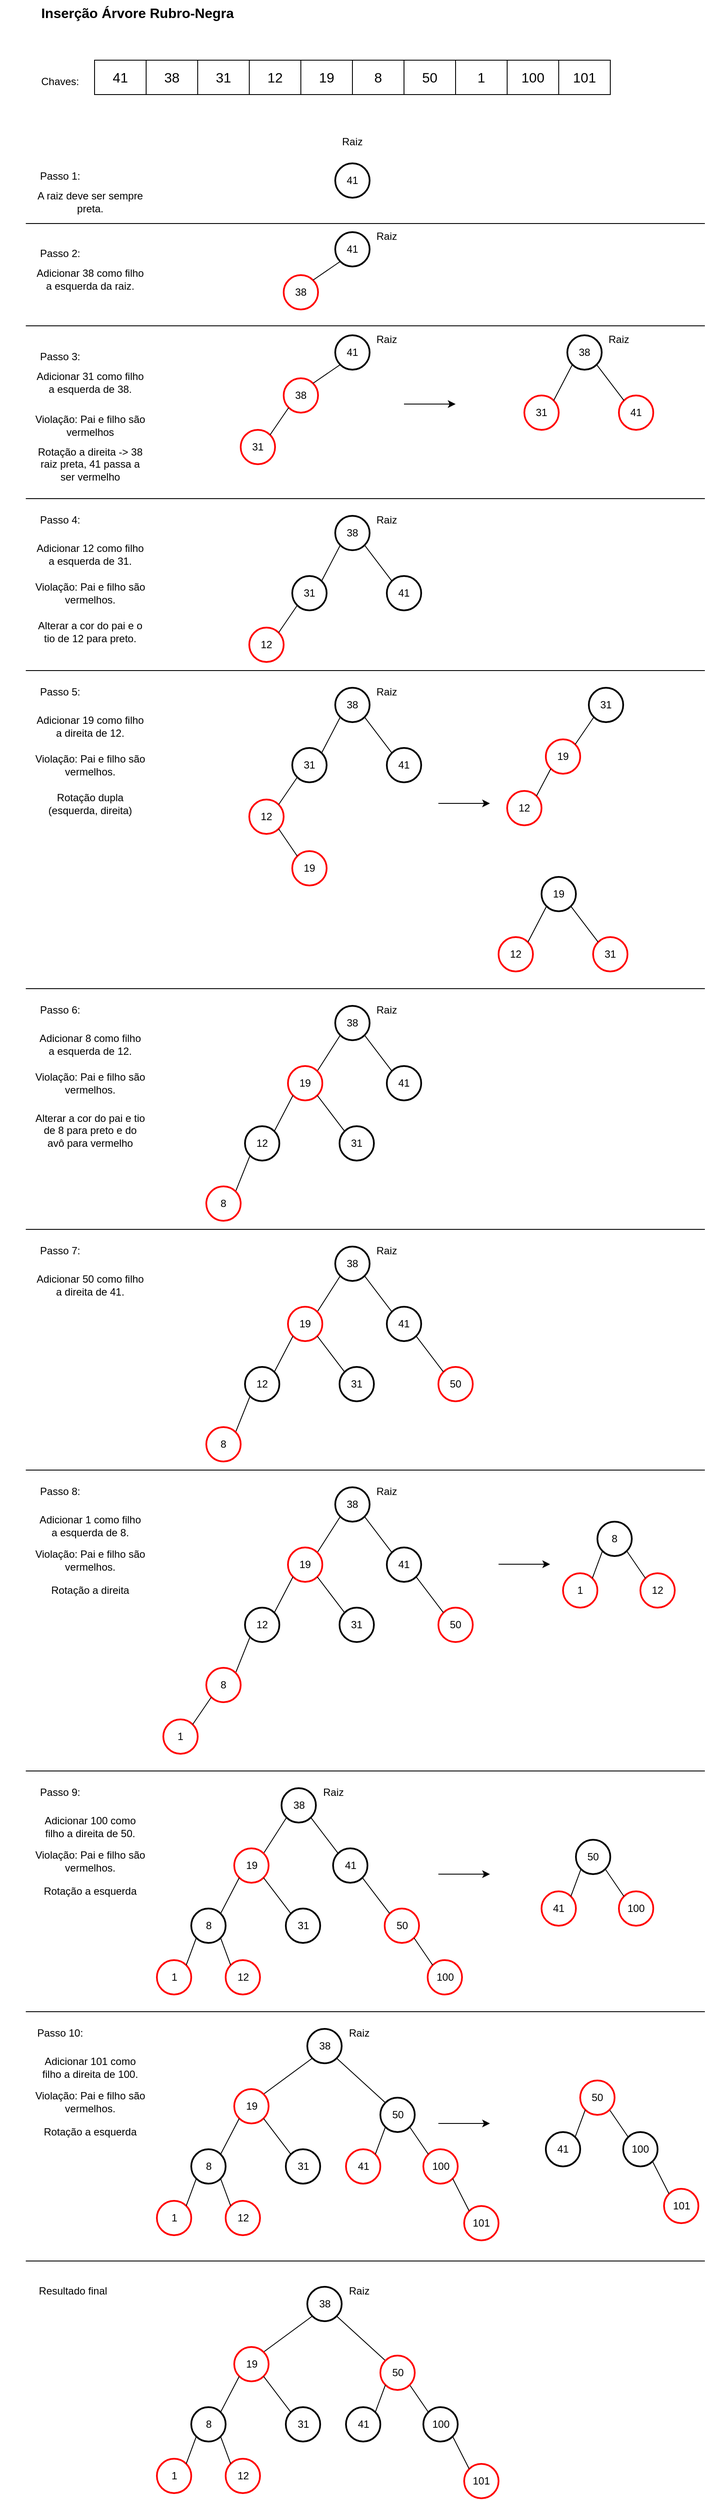 <mxfile version="27.1.4">
  <diagram name="Inserção - Árvore Rubro - Negra" id="n3A7w16ZWhwtjFgQPq_n">
    <mxGraphModel dx="1041" dy="834" grid="1" gridSize="10" guides="1" tooltips="1" connect="1" arrows="1" fold="1" page="1" pageScale="1" pageWidth="850" pageHeight="1100" math="0" shadow="0">
      <root>
        <mxCell id="0" />
        <mxCell id="1" parent="0" />
        <mxCell id="juGV21JWQBdO85phk6Ps-1" value="Inserção Árvore Rubro-Negra" style="text;html=1;align=center;verticalAlign=middle;whiteSpace=wrap;rounded=0;fontSize=16;fontStyle=1" vertex="1" parent="1">
          <mxGeometry x="40" y="10" width="260" height="30" as="geometry" />
        </mxCell>
        <mxCell id="juGV21JWQBdO85phk6Ps-2" value="Chaves:" style="text;html=1;align=center;verticalAlign=middle;whiteSpace=wrap;rounded=0;" vertex="1" parent="1">
          <mxGeometry x="50" y="90" width="60" height="30" as="geometry" />
        </mxCell>
        <mxCell id="juGV21JWQBdO85phk6Ps-3" value="" style="shape=table;startSize=0;container=1;collapsible=0;childLayout=tableLayout;fontSize=16;" vertex="1" parent="1">
          <mxGeometry x="120" y="80" width="600" height="40" as="geometry" />
        </mxCell>
        <mxCell id="juGV21JWQBdO85phk6Ps-4" value="" style="shape=tableRow;horizontal=0;startSize=0;swimlaneHead=0;swimlaneBody=0;strokeColor=inherit;top=0;left=0;bottom=0;right=0;collapsible=0;dropTarget=0;fillColor=none;points=[[0,0.5],[1,0.5]];portConstraint=eastwest;fontSize=16;" vertex="1" parent="juGV21JWQBdO85phk6Ps-3">
          <mxGeometry width="600" height="40" as="geometry" />
        </mxCell>
        <mxCell id="juGV21JWQBdO85phk6Ps-5" value="&lt;div&gt;41&lt;/div&gt;" style="shape=partialRectangle;html=1;whiteSpace=wrap;connectable=0;strokeColor=inherit;overflow=hidden;fillColor=none;top=0;left=0;bottom=0;right=0;pointerEvents=1;fontSize=16;" vertex="1" parent="juGV21JWQBdO85phk6Ps-4">
          <mxGeometry width="60" height="40" as="geometry">
            <mxRectangle width="60" height="40" as="alternateBounds" />
          </mxGeometry>
        </mxCell>
        <mxCell id="juGV21JWQBdO85phk6Ps-6" value="38" style="shape=partialRectangle;html=1;whiteSpace=wrap;connectable=0;strokeColor=inherit;overflow=hidden;fillColor=none;top=0;left=0;bottom=0;right=0;pointerEvents=1;fontSize=16;" vertex="1" parent="juGV21JWQBdO85phk6Ps-4">
          <mxGeometry x="60" width="60" height="40" as="geometry">
            <mxRectangle width="60" height="40" as="alternateBounds" />
          </mxGeometry>
        </mxCell>
        <mxCell id="juGV21JWQBdO85phk6Ps-7" value="31" style="shape=partialRectangle;html=1;whiteSpace=wrap;connectable=0;strokeColor=inherit;overflow=hidden;fillColor=none;top=0;left=0;bottom=0;right=0;pointerEvents=1;fontSize=16;" vertex="1" parent="juGV21JWQBdO85phk6Ps-4">
          <mxGeometry x="120" width="60" height="40" as="geometry">
            <mxRectangle width="60" height="40" as="alternateBounds" />
          </mxGeometry>
        </mxCell>
        <mxCell id="juGV21JWQBdO85phk6Ps-22" value="12" style="shape=partialRectangle;html=1;whiteSpace=wrap;connectable=0;strokeColor=inherit;overflow=hidden;fillColor=none;top=0;left=0;bottom=0;right=0;pointerEvents=1;fontSize=16;" vertex="1" parent="juGV21JWQBdO85phk6Ps-4">
          <mxGeometry x="180" width="60" height="40" as="geometry">
            <mxRectangle width="60" height="40" as="alternateBounds" />
          </mxGeometry>
        </mxCell>
        <mxCell id="juGV21JWQBdO85phk6Ps-23" value="19" style="shape=partialRectangle;html=1;whiteSpace=wrap;connectable=0;strokeColor=inherit;overflow=hidden;fillColor=none;top=0;left=0;bottom=0;right=0;pointerEvents=1;fontSize=16;" vertex="1" parent="juGV21JWQBdO85phk6Ps-4">
          <mxGeometry x="240" width="60" height="40" as="geometry">
            <mxRectangle width="60" height="40" as="alternateBounds" />
          </mxGeometry>
        </mxCell>
        <mxCell id="juGV21JWQBdO85phk6Ps-24" value="8" style="shape=partialRectangle;html=1;whiteSpace=wrap;connectable=0;strokeColor=inherit;overflow=hidden;fillColor=none;top=0;left=0;bottom=0;right=0;pointerEvents=1;fontSize=16;" vertex="1" parent="juGV21JWQBdO85phk6Ps-4">
          <mxGeometry x="300" width="60" height="40" as="geometry">
            <mxRectangle width="60" height="40" as="alternateBounds" />
          </mxGeometry>
        </mxCell>
        <mxCell id="juGV21JWQBdO85phk6Ps-25" value="50" style="shape=partialRectangle;html=1;whiteSpace=wrap;connectable=0;strokeColor=inherit;overflow=hidden;fillColor=none;top=0;left=0;bottom=0;right=0;pointerEvents=1;fontSize=16;" vertex="1" parent="juGV21JWQBdO85phk6Ps-4">
          <mxGeometry x="360" width="60" height="40" as="geometry">
            <mxRectangle width="60" height="40" as="alternateBounds" />
          </mxGeometry>
        </mxCell>
        <mxCell id="juGV21JWQBdO85phk6Ps-26" value="1" style="shape=partialRectangle;html=1;whiteSpace=wrap;connectable=0;strokeColor=inherit;overflow=hidden;fillColor=none;top=0;left=0;bottom=0;right=0;pointerEvents=1;fontSize=16;" vertex="1" parent="juGV21JWQBdO85phk6Ps-4">
          <mxGeometry x="420" width="60" height="40" as="geometry">
            <mxRectangle width="60" height="40" as="alternateBounds" />
          </mxGeometry>
        </mxCell>
        <mxCell id="juGV21JWQBdO85phk6Ps-27" value="100" style="shape=partialRectangle;html=1;whiteSpace=wrap;connectable=0;strokeColor=inherit;overflow=hidden;fillColor=none;top=0;left=0;bottom=0;right=0;pointerEvents=1;fontSize=16;" vertex="1" parent="juGV21JWQBdO85phk6Ps-4">
          <mxGeometry x="480" width="60" height="40" as="geometry">
            <mxRectangle width="60" height="40" as="alternateBounds" />
          </mxGeometry>
        </mxCell>
        <mxCell id="juGV21JWQBdO85phk6Ps-28" value="101" style="shape=partialRectangle;html=1;whiteSpace=wrap;connectable=0;strokeColor=inherit;overflow=hidden;fillColor=none;top=0;left=0;bottom=0;right=0;pointerEvents=1;fontSize=16;" vertex="1" parent="juGV21JWQBdO85phk6Ps-4">
          <mxGeometry x="540" width="60" height="40" as="geometry">
            <mxRectangle width="60" height="40" as="alternateBounds" />
          </mxGeometry>
        </mxCell>
        <mxCell id="juGV21JWQBdO85phk6Ps-29" value="41" style="ellipse;whiteSpace=wrap;html=1;aspect=fixed;strokeWidth=2;" vertex="1" parent="1">
          <mxGeometry x="400" y="200" width="40" height="40" as="geometry" />
        </mxCell>
        <mxCell id="juGV21JWQBdO85phk6Ps-31" value="Passo 1:" style="text;html=1;align=center;verticalAlign=middle;whiteSpace=wrap;rounded=0;" vertex="1" parent="1">
          <mxGeometry x="50" y="200" width="60" height="30" as="geometry" />
        </mxCell>
        <mxCell id="juGV21JWQBdO85phk6Ps-32" value="Raiz" style="text;html=1;align=center;verticalAlign=middle;whiteSpace=wrap;rounded=0;" vertex="1" parent="1">
          <mxGeometry x="390" y="160" width="60" height="30" as="geometry" />
        </mxCell>
        <mxCell id="juGV21JWQBdO85phk6Ps-33" value="A raiz deve ser sempre preta." style="text;html=1;align=center;verticalAlign=middle;whiteSpace=wrap;rounded=0;" vertex="1" parent="1">
          <mxGeometry x="50" y="230" width="130" height="30" as="geometry" />
        </mxCell>
        <mxCell id="juGV21JWQBdO85phk6Ps-35" value="Passo 2:" style="text;html=1;align=center;verticalAlign=middle;whiteSpace=wrap;rounded=0;" vertex="1" parent="1">
          <mxGeometry x="50" y="290" width="60" height="30" as="geometry" />
        </mxCell>
        <mxCell id="juGV21JWQBdO85phk6Ps-36" value="41" style="ellipse;whiteSpace=wrap;html=1;aspect=fixed;strokeWidth=2;" vertex="1" parent="1">
          <mxGeometry x="400" y="280" width="40" height="40" as="geometry" />
        </mxCell>
        <mxCell id="juGV21JWQBdO85phk6Ps-37" value="" style="endArrow=none;html=1;rounded=0;" edge="1" parent="1">
          <mxGeometry width="50" height="50" relative="1" as="geometry">
            <mxPoint x="40" y="270" as="sourcePoint" />
            <mxPoint x="830" y="270" as="targetPoint" />
          </mxGeometry>
        </mxCell>
        <mxCell id="juGV21JWQBdO85phk6Ps-38" value="Raiz" style="text;html=1;align=center;verticalAlign=middle;whiteSpace=wrap;rounded=0;" vertex="1" parent="1">
          <mxGeometry x="430" y="270" width="60" height="30" as="geometry" />
        </mxCell>
        <mxCell id="juGV21JWQBdO85phk6Ps-39" value="38" style="ellipse;whiteSpace=wrap;html=1;aspect=fixed;strokeWidth=2;strokeColor=#FF0000;" vertex="1" parent="1">
          <mxGeometry x="340" y="330" width="40" height="40" as="geometry" />
        </mxCell>
        <mxCell id="juGV21JWQBdO85phk6Ps-41" value="" style="endArrow=none;html=1;rounded=0;exitX=1;exitY=0;exitDx=0;exitDy=0;entryX=0;entryY=1;entryDx=0;entryDy=0;" edge="1" parent="1" source="juGV21JWQBdO85phk6Ps-39" target="juGV21JWQBdO85phk6Ps-36">
          <mxGeometry width="50" height="50" relative="1" as="geometry">
            <mxPoint x="430" y="430" as="sourcePoint" />
            <mxPoint x="480" y="380" as="targetPoint" />
          </mxGeometry>
        </mxCell>
        <mxCell id="juGV21JWQBdO85phk6Ps-42" value="Adicionar 38 como filho a esquerda da raiz." style="text;html=1;align=center;verticalAlign=middle;whiteSpace=wrap;rounded=0;" vertex="1" parent="1">
          <mxGeometry x="50" y="320" width="130" height="30" as="geometry" />
        </mxCell>
        <mxCell id="juGV21JWQBdO85phk6Ps-43" value="Passo 3:" style="text;html=1;align=center;verticalAlign=middle;whiteSpace=wrap;rounded=0;" vertex="1" parent="1">
          <mxGeometry x="50" y="410" width="60" height="30" as="geometry" />
        </mxCell>
        <mxCell id="juGV21JWQBdO85phk6Ps-44" value="41" style="ellipse;whiteSpace=wrap;html=1;aspect=fixed;strokeWidth=2;" vertex="1" parent="1">
          <mxGeometry x="400" y="400" width="40" height="40" as="geometry" />
        </mxCell>
        <mxCell id="juGV21JWQBdO85phk6Ps-45" value="" style="endArrow=none;html=1;rounded=0;" edge="1" parent="1">
          <mxGeometry width="50" height="50" relative="1" as="geometry">
            <mxPoint x="40" y="389" as="sourcePoint" />
            <mxPoint x="830" y="389" as="targetPoint" />
          </mxGeometry>
        </mxCell>
        <mxCell id="juGV21JWQBdO85phk6Ps-46" value="Raiz" style="text;html=1;align=center;verticalAlign=middle;whiteSpace=wrap;rounded=0;" vertex="1" parent="1">
          <mxGeometry x="430" y="390" width="60" height="30" as="geometry" />
        </mxCell>
        <mxCell id="juGV21JWQBdO85phk6Ps-47" value="38" style="ellipse;whiteSpace=wrap;html=1;aspect=fixed;strokeWidth=2;strokeColor=#FF0000;" vertex="1" parent="1">
          <mxGeometry x="340" y="450" width="40" height="40" as="geometry" />
        </mxCell>
        <mxCell id="juGV21JWQBdO85phk6Ps-48" value="" style="endArrow=none;html=1;rounded=0;exitX=1;exitY=0;exitDx=0;exitDy=0;entryX=0;entryY=1;entryDx=0;entryDy=0;" edge="1" parent="1" source="juGV21JWQBdO85phk6Ps-47" target="juGV21JWQBdO85phk6Ps-44">
          <mxGeometry width="50" height="50" relative="1" as="geometry">
            <mxPoint x="430" y="550" as="sourcePoint" />
            <mxPoint x="480" y="500" as="targetPoint" />
          </mxGeometry>
        </mxCell>
        <mxCell id="juGV21JWQBdO85phk6Ps-49" value="Adicionar 31 como filho a esquerda de 38." style="text;html=1;align=center;verticalAlign=middle;whiteSpace=wrap;rounded=0;" vertex="1" parent="1">
          <mxGeometry x="50" y="440" width="130" height="30" as="geometry" />
        </mxCell>
        <mxCell id="juGV21JWQBdO85phk6Ps-50" value="31" style="ellipse;whiteSpace=wrap;html=1;aspect=fixed;strokeWidth=2;strokeColor=#FF0000;" vertex="1" parent="1">
          <mxGeometry x="290" y="510" width="40" height="40" as="geometry" />
        </mxCell>
        <mxCell id="juGV21JWQBdO85phk6Ps-51" value="" style="endArrow=none;html=1;rounded=0;exitX=1;exitY=0;exitDx=0;exitDy=0;entryX=0;entryY=1;entryDx=0;entryDy=0;" edge="1" parent="1" source="juGV21JWQBdO85phk6Ps-50" target="juGV21JWQBdO85phk6Ps-47">
          <mxGeometry width="50" height="50" relative="1" as="geometry">
            <mxPoint x="400" y="542" as="sourcePoint" />
            <mxPoint x="432" y="520" as="targetPoint" />
          </mxGeometry>
        </mxCell>
        <mxCell id="juGV21JWQBdO85phk6Ps-52" value="Violação: Pai e filho são vermelhos" style="text;html=1;align=center;verticalAlign=middle;whiteSpace=wrap;rounded=0;" vertex="1" parent="1">
          <mxGeometry x="50" y="490" width="130" height="30" as="geometry" />
        </mxCell>
        <mxCell id="juGV21JWQBdO85phk6Ps-53" value="" style="endArrow=classic;html=1;rounded=0;" edge="1" parent="1">
          <mxGeometry width="50" height="50" relative="1" as="geometry">
            <mxPoint x="480" y="480" as="sourcePoint" />
            <mxPoint x="540" y="480" as="targetPoint" />
          </mxGeometry>
        </mxCell>
        <mxCell id="juGV21JWQBdO85phk6Ps-54" value="Rotação a direita -&amp;gt; 38 raiz preta, 41 passa a ser vermelho" style="text;html=1;align=center;verticalAlign=middle;whiteSpace=wrap;rounded=0;" vertex="1" parent="1">
          <mxGeometry x="50" y="535" width="130" height="30" as="geometry" />
        </mxCell>
        <mxCell id="juGV21JWQBdO85phk6Ps-55" value="41" style="ellipse;whiteSpace=wrap;html=1;aspect=fixed;strokeWidth=2;strokeColor=#FF0000;" vertex="1" parent="1">
          <mxGeometry x="730" y="470" width="40" height="40" as="geometry" />
        </mxCell>
        <mxCell id="juGV21JWQBdO85phk6Ps-56" value="Raiz" style="text;html=1;align=center;verticalAlign=middle;whiteSpace=wrap;rounded=0;" vertex="1" parent="1">
          <mxGeometry x="700" y="390" width="60" height="30" as="geometry" />
        </mxCell>
        <mxCell id="juGV21JWQBdO85phk6Ps-57" value="38" style="ellipse;whiteSpace=wrap;html=1;aspect=fixed;strokeWidth=2;strokeColor=#000000;" vertex="1" parent="1">
          <mxGeometry x="670" y="400" width="40" height="40" as="geometry" />
        </mxCell>
        <mxCell id="juGV21JWQBdO85phk6Ps-59" value="31" style="ellipse;whiteSpace=wrap;html=1;aspect=fixed;strokeWidth=2;strokeColor=#FF0000;direction=south;" vertex="1" parent="1">
          <mxGeometry x="620" y="470" width="40" height="40" as="geometry" />
        </mxCell>
        <mxCell id="juGV21JWQBdO85phk6Ps-60" value="" style="endArrow=none;html=1;rounded=0;exitX=0;exitY=0;exitDx=0;exitDy=0;entryX=0;entryY=1;entryDx=0;entryDy=0;" edge="1" parent="1" source="juGV21JWQBdO85phk6Ps-59" target="juGV21JWQBdO85phk6Ps-57">
          <mxGeometry width="50" height="50" relative="1" as="geometry">
            <mxPoint x="670" y="552" as="sourcePoint" />
            <mxPoint x="702" y="530" as="targetPoint" />
          </mxGeometry>
        </mxCell>
        <mxCell id="juGV21JWQBdO85phk6Ps-62" value="" style="endArrow=none;html=1;rounded=0;exitX=1;exitY=1;exitDx=0;exitDy=0;entryX=0;entryY=0;entryDx=0;entryDy=0;" edge="1" parent="1" source="juGV21JWQBdO85phk6Ps-57" target="juGV21JWQBdO85phk6Ps-55">
          <mxGeometry width="50" height="50" relative="1" as="geometry">
            <mxPoint x="680" y="702" as="sourcePoint" />
            <mxPoint x="762" y="610" as="targetPoint" />
          </mxGeometry>
        </mxCell>
        <mxCell id="juGV21JWQBdO85phk6Ps-63" value="" style="endArrow=none;html=1;rounded=0;" edge="1" parent="1">
          <mxGeometry width="50" height="50" relative="1" as="geometry">
            <mxPoint x="40" y="590" as="sourcePoint" />
            <mxPoint x="830" y="590" as="targetPoint" />
          </mxGeometry>
        </mxCell>
        <mxCell id="juGV21JWQBdO85phk6Ps-64" value="41" style="ellipse;whiteSpace=wrap;html=1;aspect=fixed;strokeWidth=2;strokeColor=#000000;" vertex="1" parent="1">
          <mxGeometry x="460" y="680" width="40" height="40" as="geometry" />
        </mxCell>
        <mxCell id="juGV21JWQBdO85phk6Ps-65" value="Raiz" style="text;html=1;align=center;verticalAlign=middle;whiteSpace=wrap;rounded=0;" vertex="1" parent="1">
          <mxGeometry x="430" y="600" width="60" height="30" as="geometry" />
        </mxCell>
        <mxCell id="juGV21JWQBdO85phk6Ps-66" value="38" style="ellipse;whiteSpace=wrap;html=1;aspect=fixed;strokeWidth=2;strokeColor=#000000;" vertex="1" parent="1">
          <mxGeometry x="400" y="610" width="40" height="40" as="geometry" />
        </mxCell>
        <mxCell id="juGV21JWQBdO85phk6Ps-67" value="31" style="ellipse;whiteSpace=wrap;html=1;aspect=fixed;strokeWidth=2;strokeColor=#000000;direction=south;" vertex="1" parent="1">
          <mxGeometry x="350" y="680" width="40" height="40" as="geometry" />
        </mxCell>
        <mxCell id="juGV21JWQBdO85phk6Ps-68" value="" style="endArrow=none;html=1;rounded=0;exitX=0;exitY=0;exitDx=0;exitDy=0;entryX=0;entryY=1;entryDx=0;entryDy=0;" edge="1" parent="1" source="juGV21JWQBdO85phk6Ps-67" target="juGV21JWQBdO85phk6Ps-66">
          <mxGeometry width="50" height="50" relative="1" as="geometry">
            <mxPoint x="400" y="762" as="sourcePoint" />
            <mxPoint x="432" y="740" as="targetPoint" />
          </mxGeometry>
        </mxCell>
        <mxCell id="juGV21JWQBdO85phk6Ps-69" value="" style="endArrow=none;html=1;rounded=0;exitX=1;exitY=1;exitDx=0;exitDy=0;entryX=0;entryY=0;entryDx=0;entryDy=0;" edge="1" parent="1" source="juGV21JWQBdO85phk6Ps-66" target="juGV21JWQBdO85phk6Ps-64">
          <mxGeometry width="50" height="50" relative="1" as="geometry">
            <mxPoint x="410" y="912" as="sourcePoint" />
            <mxPoint x="492" y="820" as="targetPoint" />
          </mxGeometry>
        </mxCell>
        <mxCell id="juGV21JWQBdO85phk6Ps-70" value="Passo 4:" style="text;html=1;align=center;verticalAlign=middle;whiteSpace=wrap;rounded=0;" vertex="1" parent="1">
          <mxGeometry x="50" y="600" width="60" height="30" as="geometry" />
        </mxCell>
        <mxCell id="juGV21JWQBdO85phk6Ps-71" value="Adicionar 12 como filho a esquerda de 31." style="text;html=1;align=center;verticalAlign=middle;whiteSpace=wrap;rounded=0;" vertex="1" parent="1">
          <mxGeometry x="50" y="640" width="130" height="30" as="geometry" />
        </mxCell>
        <mxCell id="juGV21JWQBdO85phk6Ps-72" value="12" style="ellipse;whiteSpace=wrap;html=1;aspect=fixed;strokeWidth=2;strokeColor=#FF0000;" vertex="1" parent="1">
          <mxGeometry x="300" y="740" width="40" height="40" as="geometry" />
        </mxCell>
        <mxCell id="juGV21JWQBdO85phk6Ps-73" value="" style="endArrow=none;html=1;rounded=0;exitX=1;exitY=0;exitDx=0;exitDy=0;entryX=1;entryY=1;entryDx=0;entryDy=0;" edge="1" parent="1" source="juGV21JWQBdO85phk6Ps-72" target="juGV21JWQBdO85phk6Ps-67">
          <mxGeometry width="50" height="50" relative="1" as="geometry">
            <mxPoint x="410" y="778" as="sourcePoint" />
            <mxPoint x="356" y="720" as="targetPoint" />
          </mxGeometry>
        </mxCell>
        <mxCell id="juGV21JWQBdO85phk6Ps-74" value="Violação: Pai e filho são vermelhos." style="text;html=1;align=center;verticalAlign=middle;whiteSpace=wrap;rounded=0;" vertex="1" parent="1">
          <mxGeometry x="50" y="685" width="130" height="30" as="geometry" />
        </mxCell>
        <mxCell id="juGV21JWQBdO85phk6Ps-76" value="Alterar a cor do pai e o tio de 12 para preto." style="text;html=1;align=center;verticalAlign=middle;whiteSpace=wrap;rounded=0;" vertex="1" parent="1">
          <mxGeometry x="50" y="730" width="130" height="30" as="geometry" />
        </mxCell>
        <mxCell id="juGV21JWQBdO85phk6Ps-77" value="" style="endArrow=none;html=1;rounded=0;" edge="1" parent="1">
          <mxGeometry width="50" height="50" relative="1" as="geometry">
            <mxPoint x="40" y="790" as="sourcePoint" />
            <mxPoint x="830" y="790" as="targetPoint" />
          </mxGeometry>
        </mxCell>
        <mxCell id="juGV21JWQBdO85phk6Ps-78" value="41" style="ellipse;whiteSpace=wrap;html=1;aspect=fixed;strokeWidth=2;strokeColor=#000000;" vertex="1" parent="1">
          <mxGeometry x="460" y="880" width="40" height="40" as="geometry" />
        </mxCell>
        <mxCell id="juGV21JWQBdO85phk6Ps-79" value="Raiz" style="text;html=1;align=center;verticalAlign=middle;whiteSpace=wrap;rounded=0;" vertex="1" parent="1">
          <mxGeometry x="430" y="800" width="60" height="30" as="geometry" />
        </mxCell>
        <mxCell id="juGV21JWQBdO85phk6Ps-80" value="38" style="ellipse;whiteSpace=wrap;html=1;aspect=fixed;strokeWidth=2;strokeColor=#000000;" vertex="1" parent="1">
          <mxGeometry x="400" y="810" width="40" height="40" as="geometry" />
        </mxCell>
        <mxCell id="juGV21JWQBdO85phk6Ps-81" value="31" style="ellipse;whiteSpace=wrap;html=1;aspect=fixed;strokeWidth=2;strokeColor=#000000;direction=south;" vertex="1" parent="1">
          <mxGeometry x="350" y="880" width="40" height="40" as="geometry" />
        </mxCell>
        <mxCell id="juGV21JWQBdO85phk6Ps-82" value="" style="endArrow=none;html=1;rounded=0;exitX=0;exitY=0;exitDx=0;exitDy=0;entryX=0;entryY=1;entryDx=0;entryDy=0;" edge="1" parent="1" source="juGV21JWQBdO85phk6Ps-81" target="juGV21JWQBdO85phk6Ps-80">
          <mxGeometry width="50" height="50" relative="1" as="geometry">
            <mxPoint x="400" y="962" as="sourcePoint" />
            <mxPoint x="432" y="940" as="targetPoint" />
          </mxGeometry>
        </mxCell>
        <mxCell id="juGV21JWQBdO85phk6Ps-83" value="" style="endArrow=none;html=1;rounded=0;exitX=1;exitY=1;exitDx=0;exitDy=0;entryX=0;entryY=0;entryDx=0;entryDy=0;" edge="1" parent="1" source="juGV21JWQBdO85phk6Ps-80" target="juGV21JWQBdO85phk6Ps-78">
          <mxGeometry width="50" height="50" relative="1" as="geometry">
            <mxPoint x="410" y="1112" as="sourcePoint" />
            <mxPoint x="492" y="1020" as="targetPoint" />
          </mxGeometry>
        </mxCell>
        <mxCell id="juGV21JWQBdO85phk6Ps-84" value="12" style="ellipse;whiteSpace=wrap;html=1;aspect=fixed;strokeWidth=2;strokeColor=#FF0000;" vertex="1" parent="1">
          <mxGeometry x="300" y="940" width="40" height="40" as="geometry" />
        </mxCell>
        <mxCell id="juGV21JWQBdO85phk6Ps-85" value="" style="endArrow=none;html=1;rounded=0;exitX=1;exitY=0;exitDx=0;exitDy=0;entryX=1;entryY=1;entryDx=0;entryDy=0;" edge="1" parent="1" source="juGV21JWQBdO85phk6Ps-84" target="juGV21JWQBdO85phk6Ps-81">
          <mxGeometry width="50" height="50" relative="1" as="geometry">
            <mxPoint x="410" y="978" as="sourcePoint" />
            <mxPoint x="356" y="920" as="targetPoint" />
          </mxGeometry>
        </mxCell>
        <mxCell id="juGV21JWQBdO85phk6Ps-86" value="Passo 5:" style="text;html=1;align=center;verticalAlign=middle;whiteSpace=wrap;rounded=0;" vertex="1" parent="1">
          <mxGeometry x="50" y="800" width="60" height="30" as="geometry" />
        </mxCell>
        <mxCell id="juGV21JWQBdO85phk6Ps-87" value="Adicionar 19 como filho a direita de 12." style="text;html=1;align=center;verticalAlign=middle;whiteSpace=wrap;rounded=0;" vertex="1" parent="1">
          <mxGeometry x="50" y="840" width="130" height="30" as="geometry" />
        </mxCell>
        <mxCell id="juGV21JWQBdO85phk6Ps-88" value="Violação: Pai e filho são vermelhos." style="text;html=1;align=center;verticalAlign=middle;whiteSpace=wrap;rounded=0;" vertex="1" parent="1">
          <mxGeometry x="50" y="885" width="130" height="30" as="geometry" />
        </mxCell>
        <mxCell id="juGV21JWQBdO85phk6Ps-89" value="Rotação dupla (esquerda, direita)" style="text;html=1;align=center;verticalAlign=middle;whiteSpace=wrap;rounded=0;" vertex="1" parent="1">
          <mxGeometry x="50" y="930" width="130" height="30" as="geometry" />
        </mxCell>
        <mxCell id="juGV21JWQBdO85phk6Ps-90" value="19" style="ellipse;whiteSpace=wrap;html=1;aspect=fixed;strokeWidth=2;strokeColor=#FF0000;" vertex="1" parent="1">
          <mxGeometry x="350" y="1000" width="40" height="40" as="geometry" />
        </mxCell>
        <mxCell id="juGV21JWQBdO85phk6Ps-92" value="" style="endArrow=none;html=1;rounded=0;exitX=0;exitY=0;exitDx=0;exitDy=0;entryX=1;entryY=1;entryDx=0;entryDy=0;" edge="1" parent="1" source="juGV21JWQBdO85phk6Ps-90" target="juGV21JWQBdO85phk6Ps-84">
          <mxGeometry width="50" height="50" relative="1" as="geometry">
            <mxPoint x="500" y="1002" as="sourcePoint" />
            <mxPoint x="522" y="970" as="targetPoint" />
          </mxGeometry>
        </mxCell>
        <mxCell id="juGV21JWQBdO85phk6Ps-93" value="" style="endArrow=classic;html=1;rounded=0;" edge="1" parent="1">
          <mxGeometry width="50" height="50" relative="1" as="geometry">
            <mxPoint x="520" y="944.5" as="sourcePoint" />
            <mxPoint x="580" y="944.5" as="targetPoint" />
          </mxGeometry>
        </mxCell>
        <mxCell id="juGV21JWQBdO85phk6Ps-94" value="31" style="ellipse;whiteSpace=wrap;html=1;aspect=fixed;strokeWidth=2;strokeColor=#FF0000;" vertex="1" parent="1">
          <mxGeometry x="700" y="1100" width="40" height="40" as="geometry" />
        </mxCell>
        <mxCell id="juGV21JWQBdO85phk6Ps-95" value="19" style="ellipse;whiteSpace=wrap;html=1;aspect=fixed;strokeWidth=2;strokeColor=#000000;" vertex="1" parent="1">
          <mxGeometry x="640" y="1030" width="40" height="40" as="geometry" />
        </mxCell>
        <mxCell id="juGV21JWQBdO85phk6Ps-96" value="12" style="ellipse;whiteSpace=wrap;html=1;aspect=fixed;strokeWidth=2;strokeColor=#FF0000;direction=south;" vertex="1" parent="1">
          <mxGeometry x="590" y="1100" width="40" height="40" as="geometry" />
        </mxCell>
        <mxCell id="juGV21JWQBdO85phk6Ps-97" value="" style="endArrow=none;html=1;rounded=0;exitX=0;exitY=0;exitDx=0;exitDy=0;entryX=0;entryY=1;entryDx=0;entryDy=0;" edge="1" parent="1" source="juGV21JWQBdO85phk6Ps-96" target="juGV21JWQBdO85phk6Ps-95">
          <mxGeometry width="50" height="50" relative="1" as="geometry">
            <mxPoint x="640" y="1182" as="sourcePoint" />
            <mxPoint x="672" y="1160" as="targetPoint" />
          </mxGeometry>
        </mxCell>
        <mxCell id="juGV21JWQBdO85phk6Ps-98" value="" style="endArrow=none;html=1;rounded=0;exitX=1;exitY=1;exitDx=0;exitDy=0;entryX=0;entryY=0;entryDx=0;entryDy=0;" edge="1" parent="1" source="juGV21JWQBdO85phk6Ps-95" target="juGV21JWQBdO85phk6Ps-94">
          <mxGeometry width="50" height="50" relative="1" as="geometry">
            <mxPoint x="650" y="1332" as="sourcePoint" />
            <mxPoint x="732" y="1240" as="targetPoint" />
          </mxGeometry>
        </mxCell>
        <mxCell id="juGV21JWQBdO85phk6Ps-99" value="31" style="ellipse;whiteSpace=wrap;html=1;aspect=fixed;strokeWidth=2;strokeColor=#000000;direction=south;" vertex="1" parent="1">
          <mxGeometry x="695" y="810" width="40" height="40" as="geometry" />
        </mxCell>
        <mxCell id="juGV21JWQBdO85phk6Ps-100" value="19" style="ellipse;whiteSpace=wrap;html=1;aspect=fixed;strokeWidth=2;strokeColor=#FF0000;" vertex="1" parent="1">
          <mxGeometry x="645" y="870" width="40" height="40" as="geometry" />
        </mxCell>
        <mxCell id="juGV21JWQBdO85phk6Ps-101" value="" style="endArrow=none;html=1;rounded=0;exitX=1;exitY=0;exitDx=0;exitDy=0;entryX=1;entryY=1;entryDx=0;entryDy=0;" edge="1" parent="1" source="juGV21JWQBdO85phk6Ps-100" target="juGV21JWQBdO85phk6Ps-99">
          <mxGeometry width="50" height="50" relative="1" as="geometry">
            <mxPoint x="755" y="908" as="sourcePoint" />
            <mxPoint x="701" y="850" as="targetPoint" />
          </mxGeometry>
        </mxCell>
        <mxCell id="juGV21JWQBdO85phk6Ps-102" value="12" style="ellipse;whiteSpace=wrap;html=1;aspect=fixed;strokeWidth=2;strokeColor=#FF0000;" vertex="1" parent="1">
          <mxGeometry x="600" y="930" width="40" height="40" as="geometry" />
        </mxCell>
        <mxCell id="juGV21JWQBdO85phk6Ps-104" value="" style="endArrow=none;html=1;rounded=0;exitX=1;exitY=0;exitDx=0;exitDy=0;entryX=0;entryY=1;entryDx=0;entryDy=0;" edge="1" parent="1" source="juGV21JWQBdO85phk6Ps-102" target="juGV21JWQBdO85phk6Ps-100">
          <mxGeometry width="50" height="50" relative="1" as="geometry">
            <mxPoint x="685" y="966" as="sourcePoint" />
            <mxPoint x="707" y="924" as="targetPoint" />
          </mxGeometry>
        </mxCell>
        <mxCell id="juGV21JWQBdO85phk6Ps-105" value="" style="endArrow=none;html=1;rounded=0;" edge="1" parent="1">
          <mxGeometry width="50" height="50" relative="1" as="geometry">
            <mxPoint x="40" y="1160" as="sourcePoint" />
            <mxPoint x="830" y="1160" as="targetPoint" />
          </mxGeometry>
        </mxCell>
        <mxCell id="juGV21JWQBdO85phk6Ps-106" value="41" style="ellipse;whiteSpace=wrap;html=1;aspect=fixed;strokeWidth=2;strokeColor=#000000;" vertex="1" parent="1">
          <mxGeometry x="460" y="1250" width="40" height="40" as="geometry" />
        </mxCell>
        <mxCell id="juGV21JWQBdO85phk6Ps-107" value="Raiz" style="text;html=1;align=center;verticalAlign=middle;whiteSpace=wrap;rounded=0;" vertex="1" parent="1">
          <mxGeometry x="430" y="1170" width="60" height="30" as="geometry" />
        </mxCell>
        <mxCell id="juGV21JWQBdO85phk6Ps-108" value="38" style="ellipse;whiteSpace=wrap;html=1;aspect=fixed;strokeWidth=2;strokeColor=#000000;" vertex="1" parent="1">
          <mxGeometry x="400" y="1180" width="40" height="40" as="geometry" />
        </mxCell>
        <mxCell id="juGV21JWQBdO85phk6Ps-110" value="" style="endArrow=none;html=1;rounded=0;exitX=1;exitY=0;exitDx=0;exitDy=0;entryX=0;entryY=1;entryDx=0;entryDy=0;" edge="1" parent="1" source="juGV21JWQBdO85phk6Ps-121" target="juGV21JWQBdO85phk6Ps-108">
          <mxGeometry width="50" height="50" relative="1" as="geometry">
            <mxPoint x="384.142" y="1255.858" as="sourcePoint" />
            <mxPoint x="432" y="1310" as="targetPoint" />
          </mxGeometry>
        </mxCell>
        <mxCell id="juGV21JWQBdO85phk6Ps-111" value="" style="endArrow=none;html=1;rounded=0;exitX=1;exitY=1;exitDx=0;exitDy=0;entryX=0;entryY=0;entryDx=0;entryDy=0;" edge="1" parent="1" source="juGV21JWQBdO85phk6Ps-108" target="juGV21JWQBdO85phk6Ps-106">
          <mxGeometry width="50" height="50" relative="1" as="geometry">
            <mxPoint x="410" y="1482" as="sourcePoint" />
            <mxPoint x="492" y="1390" as="targetPoint" />
          </mxGeometry>
        </mxCell>
        <mxCell id="juGV21JWQBdO85phk6Ps-114" value="Passo 6:" style="text;html=1;align=center;verticalAlign=middle;whiteSpace=wrap;rounded=0;" vertex="1" parent="1">
          <mxGeometry x="50" y="1170" width="60" height="30" as="geometry" />
        </mxCell>
        <mxCell id="juGV21JWQBdO85phk6Ps-115" value="Adicionar 8 como filho a esquerda de 12." style="text;html=1;align=center;verticalAlign=middle;whiteSpace=wrap;rounded=0;" vertex="1" parent="1">
          <mxGeometry x="50" y="1210" width="130" height="30" as="geometry" />
        </mxCell>
        <mxCell id="juGV21JWQBdO85phk6Ps-116" value="Violação: Pai e filho são vermelhos." style="text;html=1;align=center;verticalAlign=middle;whiteSpace=wrap;rounded=0;" vertex="1" parent="1">
          <mxGeometry x="50" y="1255" width="130" height="30" as="geometry" />
        </mxCell>
        <mxCell id="juGV21JWQBdO85phk6Ps-117" value="Alterar a cor do pai e tio de 8 para preto e do avô para vermelho" style="text;html=1;align=center;verticalAlign=middle;whiteSpace=wrap;rounded=0;" vertex="1" parent="1">
          <mxGeometry x="50" y="1300" width="130" height="50" as="geometry" />
        </mxCell>
        <mxCell id="juGV21JWQBdO85phk6Ps-120" value="31" style="ellipse;whiteSpace=wrap;html=1;aspect=fixed;strokeWidth=2;strokeColor=#000000;" vertex="1" parent="1">
          <mxGeometry x="405" y="1320" width="40" height="40" as="geometry" />
        </mxCell>
        <mxCell id="juGV21JWQBdO85phk6Ps-121" value="19" style="ellipse;whiteSpace=wrap;html=1;aspect=fixed;strokeWidth=2;strokeColor=#FF0000;" vertex="1" parent="1">
          <mxGeometry x="345" y="1250" width="40" height="40" as="geometry" />
        </mxCell>
        <mxCell id="juGV21JWQBdO85phk6Ps-122" value="12" style="ellipse;whiteSpace=wrap;html=1;aspect=fixed;strokeWidth=2;strokeColor=#000000;direction=south;" vertex="1" parent="1">
          <mxGeometry x="295" y="1320" width="40" height="40" as="geometry" />
        </mxCell>
        <mxCell id="juGV21JWQBdO85phk6Ps-123" value="" style="endArrow=none;html=1;rounded=0;exitX=0;exitY=0;exitDx=0;exitDy=0;entryX=0;entryY=1;entryDx=0;entryDy=0;" edge="1" parent="1" source="juGV21JWQBdO85phk6Ps-122" target="juGV21JWQBdO85phk6Ps-121">
          <mxGeometry width="50" height="50" relative="1" as="geometry">
            <mxPoint x="345" y="1402" as="sourcePoint" />
            <mxPoint x="377" y="1380" as="targetPoint" />
          </mxGeometry>
        </mxCell>
        <mxCell id="juGV21JWQBdO85phk6Ps-124" value="" style="endArrow=none;html=1;rounded=0;exitX=1;exitY=1;exitDx=0;exitDy=0;entryX=0;entryY=0;entryDx=0;entryDy=0;" edge="1" parent="1" source="juGV21JWQBdO85phk6Ps-121" target="juGV21JWQBdO85phk6Ps-120">
          <mxGeometry width="50" height="50" relative="1" as="geometry">
            <mxPoint x="355" y="1552" as="sourcePoint" />
            <mxPoint x="437" y="1460" as="targetPoint" />
          </mxGeometry>
        </mxCell>
        <mxCell id="juGV21JWQBdO85phk6Ps-125" value="" style="endArrow=none;html=1;rounded=0;entryX=1;entryY=1;entryDx=0;entryDy=0;exitX=0;exitY=0;exitDx=0;exitDy=0;" edge="1" parent="1" source="juGV21JWQBdO85phk6Ps-126" target="juGV21JWQBdO85phk6Ps-122">
          <mxGeometry width="50" height="50" relative="1" as="geometry">
            <mxPoint x="280" y="1390" as="sourcePoint" />
            <mxPoint x="532" y="1370" as="targetPoint" />
          </mxGeometry>
        </mxCell>
        <mxCell id="juGV21JWQBdO85phk6Ps-126" value="8" style="ellipse;whiteSpace=wrap;html=1;aspect=fixed;strokeWidth=2;strokeColor=#FF0000;direction=south;" vertex="1" parent="1">
          <mxGeometry x="250" y="1390" width="40" height="40" as="geometry" />
        </mxCell>
        <mxCell id="juGV21JWQBdO85phk6Ps-133" value="&amp;nbsp;" style="text;whiteSpace=wrap;html=1;" vertex="1" parent="1">
          <mxGeometry x="10" y="800" width="40" height="40" as="geometry" />
        </mxCell>
        <mxCell id="juGV21JWQBdO85phk6Ps-139" value="" style="endArrow=none;html=1;rounded=0;" edge="1" parent="1">
          <mxGeometry width="50" height="50" relative="1" as="geometry">
            <mxPoint x="40" y="1440" as="sourcePoint" />
            <mxPoint x="830" y="1440" as="targetPoint" />
          </mxGeometry>
        </mxCell>
        <mxCell id="juGV21JWQBdO85phk6Ps-140" value="41" style="ellipse;whiteSpace=wrap;html=1;aspect=fixed;strokeWidth=2;strokeColor=#000000;" vertex="1" parent="1">
          <mxGeometry x="460" y="1530" width="40" height="40" as="geometry" />
        </mxCell>
        <mxCell id="juGV21JWQBdO85phk6Ps-141" value="Raiz" style="text;html=1;align=center;verticalAlign=middle;whiteSpace=wrap;rounded=0;" vertex="1" parent="1">
          <mxGeometry x="430" y="1450" width="60" height="30" as="geometry" />
        </mxCell>
        <mxCell id="juGV21JWQBdO85phk6Ps-142" value="38" style="ellipse;whiteSpace=wrap;html=1;aspect=fixed;strokeWidth=2;strokeColor=#000000;" vertex="1" parent="1">
          <mxGeometry x="400" y="1460" width="40" height="40" as="geometry" />
        </mxCell>
        <mxCell id="juGV21JWQBdO85phk6Ps-143" value="" style="endArrow=none;html=1;rounded=0;exitX=1;exitY=0;exitDx=0;exitDy=0;entryX=0;entryY=1;entryDx=0;entryDy=0;" edge="1" parent="1" source="juGV21JWQBdO85phk6Ps-150" target="juGV21JWQBdO85phk6Ps-142">
          <mxGeometry width="50" height="50" relative="1" as="geometry">
            <mxPoint x="384.142" y="1535.858" as="sourcePoint" />
            <mxPoint x="432" y="1590" as="targetPoint" />
          </mxGeometry>
        </mxCell>
        <mxCell id="juGV21JWQBdO85phk6Ps-144" value="" style="endArrow=none;html=1;rounded=0;exitX=1;exitY=1;exitDx=0;exitDy=0;entryX=0;entryY=0;entryDx=0;entryDy=0;" edge="1" parent="1" source="juGV21JWQBdO85phk6Ps-142" target="juGV21JWQBdO85phk6Ps-140">
          <mxGeometry width="50" height="50" relative="1" as="geometry">
            <mxPoint x="410" y="1762" as="sourcePoint" />
            <mxPoint x="492" y="1670" as="targetPoint" />
          </mxGeometry>
        </mxCell>
        <mxCell id="juGV21JWQBdO85phk6Ps-145" value="Passo 7:" style="text;html=1;align=center;verticalAlign=middle;whiteSpace=wrap;rounded=0;" vertex="1" parent="1">
          <mxGeometry x="50" y="1450" width="60" height="30" as="geometry" />
        </mxCell>
        <mxCell id="juGV21JWQBdO85phk6Ps-146" value="Adicionar 50 como filho a direita de 41." style="text;html=1;align=center;verticalAlign=middle;whiteSpace=wrap;rounded=0;" vertex="1" parent="1">
          <mxGeometry x="50" y="1490" width="130" height="30" as="geometry" />
        </mxCell>
        <mxCell id="juGV21JWQBdO85phk6Ps-149" value="31" style="ellipse;whiteSpace=wrap;html=1;aspect=fixed;strokeWidth=2;strokeColor=#000000;" vertex="1" parent="1">
          <mxGeometry x="405" y="1600" width="40" height="40" as="geometry" />
        </mxCell>
        <mxCell id="juGV21JWQBdO85phk6Ps-150" value="19" style="ellipse;whiteSpace=wrap;html=1;aspect=fixed;strokeWidth=2;strokeColor=#FF0000;" vertex="1" parent="1">
          <mxGeometry x="345" y="1530" width="40" height="40" as="geometry" />
        </mxCell>
        <mxCell id="juGV21JWQBdO85phk6Ps-151" value="12" style="ellipse;whiteSpace=wrap;html=1;aspect=fixed;strokeWidth=2;strokeColor=#000000;direction=south;" vertex="1" parent="1">
          <mxGeometry x="295" y="1600" width="40" height="40" as="geometry" />
        </mxCell>
        <mxCell id="juGV21JWQBdO85phk6Ps-152" value="" style="endArrow=none;html=1;rounded=0;exitX=0;exitY=0;exitDx=0;exitDy=0;entryX=0;entryY=1;entryDx=0;entryDy=0;" edge="1" parent="1" source="juGV21JWQBdO85phk6Ps-151" target="juGV21JWQBdO85phk6Ps-150">
          <mxGeometry width="50" height="50" relative="1" as="geometry">
            <mxPoint x="345" y="1682" as="sourcePoint" />
            <mxPoint x="377" y="1660" as="targetPoint" />
          </mxGeometry>
        </mxCell>
        <mxCell id="juGV21JWQBdO85phk6Ps-153" value="" style="endArrow=none;html=1;rounded=0;exitX=1;exitY=1;exitDx=0;exitDy=0;entryX=0;entryY=0;entryDx=0;entryDy=0;" edge="1" parent="1" source="juGV21JWQBdO85phk6Ps-150" target="juGV21JWQBdO85phk6Ps-149">
          <mxGeometry width="50" height="50" relative="1" as="geometry">
            <mxPoint x="355" y="1832" as="sourcePoint" />
            <mxPoint x="437" y="1740" as="targetPoint" />
          </mxGeometry>
        </mxCell>
        <mxCell id="juGV21JWQBdO85phk6Ps-154" value="" style="endArrow=none;html=1;rounded=0;entryX=1;entryY=1;entryDx=0;entryDy=0;exitX=0;exitY=0;exitDx=0;exitDy=0;" edge="1" parent="1" source="juGV21JWQBdO85phk6Ps-155" target="juGV21JWQBdO85phk6Ps-151">
          <mxGeometry width="50" height="50" relative="1" as="geometry">
            <mxPoint x="280" y="1670" as="sourcePoint" />
            <mxPoint x="532" y="1650" as="targetPoint" />
          </mxGeometry>
        </mxCell>
        <mxCell id="juGV21JWQBdO85phk6Ps-155" value="8" style="ellipse;whiteSpace=wrap;html=1;aspect=fixed;strokeWidth=2;strokeColor=#FF0000;direction=south;" vertex="1" parent="1">
          <mxGeometry x="250" y="1670" width="40" height="40" as="geometry" />
        </mxCell>
        <mxCell id="juGV21JWQBdO85phk6Ps-156" value="50" style="ellipse;whiteSpace=wrap;html=1;aspect=fixed;strokeWidth=2;strokeColor=#FF0000;direction=south;" vertex="1" parent="1">
          <mxGeometry x="520" y="1600" width="40" height="40" as="geometry" />
        </mxCell>
        <mxCell id="juGV21JWQBdO85phk6Ps-157" value="" style="endArrow=none;html=1;rounded=0;exitX=0;exitY=1;exitDx=0;exitDy=0;entryX=1;entryY=1;entryDx=0;entryDy=0;" edge="1" parent="1" source="juGV21JWQBdO85phk6Ps-156" target="juGV21JWQBdO85phk6Ps-140">
          <mxGeometry width="50" height="50" relative="1" as="geometry">
            <mxPoint x="510" y="1782" as="sourcePoint" />
            <mxPoint x="532" y="1740" as="targetPoint" />
          </mxGeometry>
        </mxCell>
        <mxCell id="juGV21JWQBdO85phk6Ps-158" value="" style="endArrow=none;html=1;rounded=0;" edge="1" parent="1">
          <mxGeometry width="50" height="50" relative="1" as="geometry">
            <mxPoint x="40" y="1720" as="sourcePoint" />
            <mxPoint x="830" y="1720" as="targetPoint" />
          </mxGeometry>
        </mxCell>
        <mxCell id="juGV21JWQBdO85phk6Ps-159" value="41" style="ellipse;whiteSpace=wrap;html=1;aspect=fixed;strokeWidth=2;strokeColor=#000000;" vertex="1" parent="1">
          <mxGeometry x="460" y="1810" width="40" height="40" as="geometry" />
        </mxCell>
        <mxCell id="juGV21JWQBdO85phk6Ps-160" value="Raiz" style="text;html=1;align=center;verticalAlign=middle;whiteSpace=wrap;rounded=0;" vertex="1" parent="1">
          <mxGeometry x="430" y="1730" width="60" height="30" as="geometry" />
        </mxCell>
        <mxCell id="juGV21JWQBdO85phk6Ps-161" value="38" style="ellipse;whiteSpace=wrap;html=1;aspect=fixed;strokeWidth=2;strokeColor=#000000;" vertex="1" parent="1">
          <mxGeometry x="400" y="1740" width="40" height="40" as="geometry" />
        </mxCell>
        <mxCell id="juGV21JWQBdO85phk6Ps-162" value="" style="endArrow=none;html=1;rounded=0;exitX=1;exitY=0;exitDx=0;exitDy=0;entryX=0;entryY=1;entryDx=0;entryDy=0;" edge="1" parent="1" source="juGV21JWQBdO85phk6Ps-167" target="juGV21JWQBdO85phk6Ps-161">
          <mxGeometry width="50" height="50" relative="1" as="geometry">
            <mxPoint x="384.142" y="1815.858" as="sourcePoint" />
            <mxPoint x="432" y="1870" as="targetPoint" />
          </mxGeometry>
        </mxCell>
        <mxCell id="juGV21JWQBdO85phk6Ps-163" value="" style="endArrow=none;html=1;rounded=0;exitX=1;exitY=1;exitDx=0;exitDy=0;entryX=0;entryY=0;entryDx=0;entryDy=0;" edge="1" parent="1" source="juGV21JWQBdO85phk6Ps-161" target="juGV21JWQBdO85phk6Ps-159">
          <mxGeometry width="50" height="50" relative="1" as="geometry">
            <mxPoint x="410" y="2042" as="sourcePoint" />
            <mxPoint x="492" y="1950" as="targetPoint" />
          </mxGeometry>
        </mxCell>
        <mxCell id="juGV21JWQBdO85phk6Ps-164" value="Passo 8:" style="text;html=1;align=center;verticalAlign=middle;whiteSpace=wrap;rounded=0;" vertex="1" parent="1">
          <mxGeometry x="50" y="1730" width="60" height="30" as="geometry" />
        </mxCell>
        <mxCell id="juGV21JWQBdO85phk6Ps-165" value="Adicionar 1 como filho a esquerda de 8." style="text;html=1;align=center;verticalAlign=middle;whiteSpace=wrap;rounded=0;" vertex="1" parent="1">
          <mxGeometry x="50" y="1770" width="130" height="30" as="geometry" />
        </mxCell>
        <mxCell id="juGV21JWQBdO85phk6Ps-166" value="31" style="ellipse;whiteSpace=wrap;html=1;aspect=fixed;strokeWidth=2;strokeColor=#000000;" vertex="1" parent="1">
          <mxGeometry x="405" y="1880" width="40" height="40" as="geometry" />
        </mxCell>
        <mxCell id="juGV21JWQBdO85phk6Ps-167" value="19" style="ellipse;whiteSpace=wrap;html=1;aspect=fixed;strokeWidth=2;strokeColor=#FF0000;" vertex="1" parent="1">
          <mxGeometry x="345" y="1810" width="40" height="40" as="geometry" />
        </mxCell>
        <mxCell id="juGV21JWQBdO85phk6Ps-168" value="12" style="ellipse;whiteSpace=wrap;html=1;aspect=fixed;strokeWidth=2;strokeColor=#000000;direction=south;" vertex="1" parent="1">
          <mxGeometry x="295" y="1880" width="40" height="40" as="geometry" />
        </mxCell>
        <mxCell id="juGV21JWQBdO85phk6Ps-169" value="" style="endArrow=none;html=1;rounded=0;exitX=0;exitY=0;exitDx=0;exitDy=0;entryX=0;entryY=1;entryDx=0;entryDy=0;" edge="1" parent="1" source="juGV21JWQBdO85phk6Ps-168" target="juGV21JWQBdO85phk6Ps-167">
          <mxGeometry width="50" height="50" relative="1" as="geometry">
            <mxPoint x="345" y="1962" as="sourcePoint" />
            <mxPoint x="377" y="1940" as="targetPoint" />
          </mxGeometry>
        </mxCell>
        <mxCell id="juGV21JWQBdO85phk6Ps-170" value="" style="endArrow=none;html=1;rounded=0;exitX=1;exitY=1;exitDx=0;exitDy=0;entryX=0;entryY=0;entryDx=0;entryDy=0;" edge="1" parent="1" source="juGV21JWQBdO85phk6Ps-167" target="juGV21JWQBdO85phk6Ps-166">
          <mxGeometry width="50" height="50" relative="1" as="geometry">
            <mxPoint x="355" y="2112" as="sourcePoint" />
            <mxPoint x="437" y="2020" as="targetPoint" />
          </mxGeometry>
        </mxCell>
        <mxCell id="juGV21JWQBdO85phk6Ps-171" value="" style="endArrow=none;html=1;rounded=0;entryX=1;entryY=1;entryDx=0;entryDy=0;exitX=0;exitY=0;exitDx=0;exitDy=0;" edge="1" parent="1" source="juGV21JWQBdO85phk6Ps-172" target="juGV21JWQBdO85phk6Ps-168">
          <mxGeometry width="50" height="50" relative="1" as="geometry">
            <mxPoint x="280" y="1950" as="sourcePoint" />
            <mxPoint x="532" y="1930" as="targetPoint" />
          </mxGeometry>
        </mxCell>
        <mxCell id="juGV21JWQBdO85phk6Ps-172" value="8" style="ellipse;whiteSpace=wrap;html=1;aspect=fixed;strokeWidth=2;strokeColor=#FF0000;direction=south;" vertex="1" parent="1">
          <mxGeometry x="250" y="1950" width="40" height="40" as="geometry" />
        </mxCell>
        <mxCell id="juGV21JWQBdO85phk6Ps-173" value="50" style="ellipse;whiteSpace=wrap;html=1;aspect=fixed;strokeWidth=2;strokeColor=#FF0000;direction=south;" vertex="1" parent="1">
          <mxGeometry x="520" y="1880" width="40" height="40" as="geometry" />
        </mxCell>
        <mxCell id="juGV21JWQBdO85phk6Ps-174" value="" style="endArrow=none;html=1;rounded=0;exitX=0;exitY=1;exitDx=0;exitDy=0;entryX=1;entryY=1;entryDx=0;entryDy=0;" edge="1" parent="1" source="juGV21JWQBdO85phk6Ps-173" target="juGV21JWQBdO85phk6Ps-159">
          <mxGeometry width="50" height="50" relative="1" as="geometry">
            <mxPoint x="510" y="2062" as="sourcePoint" />
            <mxPoint x="532" y="2020" as="targetPoint" />
          </mxGeometry>
        </mxCell>
        <mxCell id="juGV21JWQBdO85phk6Ps-175" value="1" style="ellipse;whiteSpace=wrap;html=1;aspect=fixed;strokeWidth=2;strokeColor=#FF0000;direction=south;" vertex="1" parent="1">
          <mxGeometry x="200" y="2010" width="40" height="40" as="geometry" />
        </mxCell>
        <mxCell id="juGV21JWQBdO85phk6Ps-176" value="" style="endArrow=none;html=1;rounded=0;entryX=1;entryY=1;entryDx=0;entryDy=0;exitX=0;exitY=0;exitDx=0;exitDy=0;" edge="1" parent="1" source="juGV21JWQBdO85phk6Ps-175" target="juGV21JWQBdO85phk6Ps-172">
          <mxGeometry width="50" height="50" relative="1" as="geometry">
            <mxPoint x="250" y="2042" as="sourcePoint" />
            <mxPoint x="267" y="2000" as="targetPoint" />
          </mxGeometry>
        </mxCell>
        <mxCell id="juGV21JWQBdO85phk6Ps-177" value="Violação: Pai e filho são vermelhos." style="text;html=1;align=center;verticalAlign=middle;whiteSpace=wrap;rounded=0;" vertex="1" parent="1">
          <mxGeometry x="50" y="1810" width="130" height="30" as="geometry" />
        </mxCell>
        <mxCell id="juGV21JWQBdO85phk6Ps-178" value="Rotação a direita" style="text;html=1;align=center;verticalAlign=middle;whiteSpace=wrap;rounded=0;" vertex="1" parent="1">
          <mxGeometry x="50" y="1850" width="130" height="20" as="geometry" />
        </mxCell>
        <mxCell id="juGV21JWQBdO85phk6Ps-179" value="" style="endArrow=classic;html=1;rounded=0;" edge="1" parent="1">
          <mxGeometry width="50" height="50" relative="1" as="geometry">
            <mxPoint x="590" y="1829.5" as="sourcePoint" />
            <mxPoint x="650" y="1829.5" as="targetPoint" />
          </mxGeometry>
        </mxCell>
        <mxCell id="juGV21JWQBdO85phk6Ps-180" value="12" style="ellipse;whiteSpace=wrap;html=1;aspect=fixed;strokeWidth=2;strokeColor=#FF0000;direction=south;" vertex="1" parent="1">
          <mxGeometry x="755" y="1840" width="40" height="40" as="geometry" />
        </mxCell>
        <mxCell id="juGV21JWQBdO85phk6Ps-181" value="" style="endArrow=none;html=1;rounded=0;entryX=0;entryY=1;entryDx=0;entryDy=0;exitX=1;exitY=0;exitDx=0;exitDy=0;" edge="1" parent="1" source="juGV21JWQBdO85phk6Ps-182" target="juGV21JWQBdO85phk6Ps-180">
          <mxGeometry width="50" height="50" relative="1" as="geometry">
            <mxPoint x="745" y="1850" as="sourcePoint" />
            <mxPoint x="997" y="1830" as="targetPoint" />
          </mxGeometry>
        </mxCell>
        <mxCell id="juGV21JWQBdO85phk6Ps-182" value="8" style="ellipse;whiteSpace=wrap;html=1;aspect=fixed;strokeWidth=2;strokeColor=#000000;direction=south;" vertex="1" parent="1">
          <mxGeometry x="705" y="1780" width="40" height="40" as="geometry" />
        </mxCell>
        <mxCell id="juGV21JWQBdO85phk6Ps-183" value="1" style="ellipse;whiteSpace=wrap;html=1;aspect=fixed;strokeWidth=2;strokeColor=#FF0000;direction=south;" vertex="1" parent="1">
          <mxGeometry x="665" y="1840" width="40" height="40" as="geometry" />
        </mxCell>
        <mxCell id="juGV21JWQBdO85phk6Ps-184" value="" style="endArrow=none;html=1;rounded=0;entryX=1;entryY=1;entryDx=0;entryDy=0;exitX=0;exitY=0;exitDx=0;exitDy=0;" edge="1" parent="1" source="juGV21JWQBdO85phk6Ps-183" target="juGV21JWQBdO85phk6Ps-182">
          <mxGeometry width="50" height="50" relative="1" as="geometry">
            <mxPoint x="715" y="1942" as="sourcePoint" />
            <mxPoint x="732" y="1900" as="targetPoint" />
          </mxGeometry>
        </mxCell>
        <mxCell id="juGV21JWQBdO85phk6Ps-185" value="" style="endArrow=none;html=1;rounded=0;" edge="1" parent="1">
          <mxGeometry width="50" height="50" relative="1" as="geometry">
            <mxPoint x="40" y="2070" as="sourcePoint" />
            <mxPoint x="830" y="2070" as="targetPoint" />
          </mxGeometry>
        </mxCell>
        <mxCell id="juGV21JWQBdO85phk6Ps-186" value="41" style="ellipse;whiteSpace=wrap;html=1;aspect=fixed;strokeWidth=2;strokeColor=#000000;" vertex="1" parent="1">
          <mxGeometry x="397.5" y="2160" width="40" height="40" as="geometry" />
        </mxCell>
        <mxCell id="juGV21JWQBdO85phk6Ps-187" value="Raiz" style="text;html=1;align=center;verticalAlign=middle;whiteSpace=wrap;rounded=0;" vertex="1" parent="1">
          <mxGeometry x="367.5" y="2080" width="60" height="30" as="geometry" />
        </mxCell>
        <mxCell id="juGV21JWQBdO85phk6Ps-188" value="38" style="ellipse;whiteSpace=wrap;html=1;aspect=fixed;strokeWidth=2;strokeColor=#000000;" vertex="1" parent="1">
          <mxGeometry x="337.5" y="2090" width="40" height="40" as="geometry" />
        </mxCell>
        <mxCell id="juGV21JWQBdO85phk6Ps-189" value="" style="endArrow=none;html=1;rounded=0;exitX=1;exitY=0;exitDx=0;exitDy=0;entryX=0;entryY=1;entryDx=0;entryDy=0;" edge="1" parent="1" source="juGV21JWQBdO85phk6Ps-194" target="juGV21JWQBdO85phk6Ps-188">
          <mxGeometry width="50" height="50" relative="1" as="geometry">
            <mxPoint x="321.642" y="2165.858" as="sourcePoint" />
            <mxPoint x="369.5" y="2220" as="targetPoint" />
          </mxGeometry>
        </mxCell>
        <mxCell id="juGV21JWQBdO85phk6Ps-190" value="" style="endArrow=none;html=1;rounded=0;exitX=1;exitY=1;exitDx=0;exitDy=0;entryX=0;entryY=0;entryDx=0;entryDy=0;" edge="1" parent="1" source="juGV21JWQBdO85phk6Ps-188" target="juGV21JWQBdO85phk6Ps-186">
          <mxGeometry width="50" height="50" relative="1" as="geometry">
            <mxPoint x="347.5" y="2392" as="sourcePoint" />
            <mxPoint x="429.5" y="2300" as="targetPoint" />
          </mxGeometry>
        </mxCell>
        <mxCell id="juGV21JWQBdO85phk6Ps-191" value="Passo 9:" style="text;html=1;align=center;verticalAlign=middle;whiteSpace=wrap;rounded=0;" vertex="1" parent="1">
          <mxGeometry x="50" y="2080" width="60" height="30" as="geometry" />
        </mxCell>
        <mxCell id="juGV21JWQBdO85phk6Ps-192" value="Adicionar 100 como filho a direita de 50." style="text;html=1;align=center;verticalAlign=middle;whiteSpace=wrap;rounded=0;" vertex="1" parent="1">
          <mxGeometry x="50" y="2120" width="130" height="30" as="geometry" />
        </mxCell>
        <mxCell id="juGV21JWQBdO85phk6Ps-193" value="31" style="ellipse;whiteSpace=wrap;html=1;aspect=fixed;strokeWidth=2;strokeColor=#000000;" vertex="1" parent="1">
          <mxGeometry x="342.5" y="2230" width="40" height="40" as="geometry" />
        </mxCell>
        <mxCell id="juGV21JWQBdO85phk6Ps-194" value="19" style="ellipse;whiteSpace=wrap;html=1;aspect=fixed;strokeWidth=2;strokeColor=#FF0000;" vertex="1" parent="1">
          <mxGeometry x="282.5" y="2160" width="40" height="40" as="geometry" />
        </mxCell>
        <mxCell id="juGV21JWQBdO85phk6Ps-196" value="" style="endArrow=none;html=1;rounded=0;exitX=0;exitY=0;exitDx=0;exitDy=0;entryX=0;entryY=1;entryDx=0;entryDy=0;" edge="1" parent="1" source="juGV21JWQBdO85phk6Ps-209" target="juGV21JWQBdO85phk6Ps-194">
          <mxGeometry width="50" height="50" relative="1" as="geometry">
            <mxPoint x="266.642" y="2235.858" as="sourcePoint" />
            <mxPoint x="314.5" y="2290" as="targetPoint" />
          </mxGeometry>
        </mxCell>
        <mxCell id="juGV21JWQBdO85phk6Ps-197" value="" style="endArrow=none;html=1;rounded=0;exitX=1;exitY=1;exitDx=0;exitDy=0;entryX=0;entryY=0;entryDx=0;entryDy=0;" edge="1" parent="1" source="juGV21JWQBdO85phk6Ps-194" target="juGV21JWQBdO85phk6Ps-193">
          <mxGeometry width="50" height="50" relative="1" as="geometry">
            <mxPoint x="292.5" y="2462" as="sourcePoint" />
            <mxPoint x="374.5" y="2370" as="targetPoint" />
          </mxGeometry>
        </mxCell>
        <mxCell id="juGV21JWQBdO85phk6Ps-200" value="50" style="ellipse;whiteSpace=wrap;html=1;aspect=fixed;strokeWidth=2;strokeColor=#FF0000;direction=south;" vertex="1" parent="1">
          <mxGeometry x="457.5" y="2230" width="40" height="40" as="geometry" />
        </mxCell>
        <mxCell id="juGV21JWQBdO85phk6Ps-201" value="" style="endArrow=none;html=1;rounded=0;exitX=0;exitY=1;exitDx=0;exitDy=0;entryX=1;entryY=1;entryDx=0;entryDy=0;" edge="1" parent="1" source="juGV21JWQBdO85phk6Ps-200" target="juGV21JWQBdO85phk6Ps-186">
          <mxGeometry width="50" height="50" relative="1" as="geometry">
            <mxPoint x="447.5" y="2412" as="sourcePoint" />
            <mxPoint x="469.5" y="2370" as="targetPoint" />
          </mxGeometry>
        </mxCell>
        <mxCell id="juGV21JWQBdO85phk6Ps-204" value="Violação: Pai e filho são vermelhos." style="text;html=1;align=center;verticalAlign=middle;whiteSpace=wrap;rounded=0;" vertex="1" parent="1">
          <mxGeometry x="50" y="2160" width="130" height="30" as="geometry" />
        </mxCell>
        <mxCell id="juGV21JWQBdO85phk6Ps-205" value="Rotação a esquerda" style="text;html=1;align=center;verticalAlign=middle;whiteSpace=wrap;rounded=0;" vertex="1" parent="1">
          <mxGeometry x="50" y="2200" width="130" height="20" as="geometry" />
        </mxCell>
        <mxCell id="juGV21JWQBdO85phk6Ps-207" value="12" style="ellipse;whiteSpace=wrap;html=1;aspect=fixed;strokeWidth=2;strokeColor=#FF0000;direction=south;" vertex="1" parent="1">
          <mxGeometry x="272.5" y="2290" width="40" height="40" as="geometry" />
        </mxCell>
        <mxCell id="juGV21JWQBdO85phk6Ps-208" value="" style="endArrow=none;html=1;rounded=0;entryX=0;entryY=1;entryDx=0;entryDy=0;exitX=1;exitY=0;exitDx=0;exitDy=0;" edge="1" parent="1" source="juGV21JWQBdO85phk6Ps-209" target="juGV21JWQBdO85phk6Ps-207">
          <mxGeometry width="50" height="50" relative="1" as="geometry">
            <mxPoint x="272.5" y="2300" as="sourcePoint" />
            <mxPoint x="524.5" y="2280" as="targetPoint" />
          </mxGeometry>
        </mxCell>
        <mxCell id="juGV21JWQBdO85phk6Ps-209" value="8" style="ellipse;whiteSpace=wrap;html=1;aspect=fixed;strokeWidth=2;strokeColor=#000000;direction=south;" vertex="1" parent="1">
          <mxGeometry x="232.5" y="2230" width="40" height="40" as="geometry" />
        </mxCell>
        <mxCell id="juGV21JWQBdO85phk6Ps-210" value="1" style="ellipse;whiteSpace=wrap;html=1;aspect=fixed;strokeWidth=2;strokeColor=#FF0000;direction=south;" vertex="1" parent="1">
          <mxGeometry x="192.5" y="2290" width="40" height="40" as="geometry" />
        </mxCell>
        <mxCell id="juGV21JWQBdO85phk6Ps-211" value="" style="endArrow=none;html=1;rounded=0;entryX=1;entryY=1;entryDx=0;entryDy=0;exitX=0;exitY=0;exitDx=0;exitDy=0;" edge="1" parent="1" source="juGV21JWQBdO85phk6Ps-210" target="juGV21JWQBdO85phk6Ps-209">
          <mxGeometry width="50" height="50" relative="1" as="geometry">
            <mxPoint x="242.5" y="2392" as="sourcePoint" />
            <mxPoint x="259.5" y="2350" as="targetPoint" />
          </mxGeometry>
        </mxCell>
        <mxCell id="juGV21JWQBdO85phk6Ps-212" value="100" style="ellipse;whiteSpace=wrap;html=1;aspect=fixed;strokeWidth=2;strokeColor=#FF0000;direction=south;" vertex="1" parent="1">
          <mxGeometry x="507.5" y="2290" width="40" height="40" as="geometry" />
        </mxCell>
        <mxCell id="juGV21JWQBdO85phk6Ps-213" value="" style="endArrow=none;html=1;rounded=0;entryX=0;entryY=1;entryDx=0;entryDy=0;exitX=1;exitY=0;exitDx=0;exitDy=0;" edge="1" parent="1" source="juGV21JWQBdO85phk6Ps-200" target="juGV21JWQBdO85phk6Ps-212">
          <mxGeometry width="50" height="50" relative="1" as="geometry">
            <mxPoint x="507.5" y="2270" as="sourcePoint" />
            <mxPoint x="519.5" y="2302" as="targetPoint" />
          </mxGeometry>
        </mxCell>
        <mxCell id="juGV21JWQBdO85phk6Ps-214" value="" style="endArrow=classic;html=1;rounded=0;" edge="1" parent="1">
          <mxGeometry width="50" height="50" relative="1" as="geometry">
            <mxPoint x="520" y="2190" as="sourcePoint" />
            <mxPoint x="580" y="2190" as="targetPoint" />
          </mxGeometry>
        </mxCell>
        <mxCell id="juGV21JWQBdO85phk6Ps-215" value="100" style="ellipse;whiteSpace=wrap;html=1;aspect=fixed;strokeWidth=2;strokeColor=#FF0000;direction=south;" vertex="1" parent="1">
          <mxGeometry x="730" y="2210" width="40" height="40" as="geometry" />
        </mxCell>
        <mxCell id="juGV21JWQBdO85phk6Ps-216" value="" style="endArrow=none;html=1;rounded=0;entryX=0;entryY=1;entryDx=0;entryDy=0;exitX=1;exitY=0;exitDx=0;exitDy=0;" edge="1" parent="1" source="juGV21JWQBdO85phk6Ps-217" target="juGV21JWQBdO85phk6Ps-215">
          <mxGeometry width="50" height="50" relative="1" as="geometry">
            <mxPoint x="720" y="2220" as="sourcePoint" />
            <mxPoint x="972" y="2200" as="targetPoint" />
          </mxGeometry>
        </mxCell>
        <mxCell id="juGV21JWQBdO85phk6Ps-217" value="50" style="ellipse;whiteSpace=wrap;html=1;aspect=fixed;strokeWidth=2;strokeColor=#000000;direction=south;" vertex="1" parent="1">
          <mxGeometry x="680" y="2150" width="40" height="40" as="geometry" />
        </mxCell>
        <mxCell id="juGV21JWQBdO85phk6Ps-218" value="41" style="ellipse;whiteSpace=wrap;html=1;aspect=fixed;strokeWidth=2;strokeColor=#FF0000;direction=south;" vertex="1" parent="1">
          <mxGeometry x="640" y="2210" width="40" height="40" as="geometry" />
        </mxCell>
        <mxCell id="juGV21JWQBdO85phk6Ps-219" value="" style="endArrow=none;html=1;rounded=0;entryX=1;entryY=1;entryDx=0;entryDy=0;exitX=0;exitY=0;exitDx=0;exitDy=0;" edge="1" parent="1" source="juGV21JWQBdO85phk6Ps-218" target="juGV21JWQBdO85phk6Ps-217">
          <mxGeometry width="50" height="50" relative="1" as="geometry">
            <mxPoint x="690" y="2312" as="sourcePoint" />
            <mxPoint x="707" y="2270" as="targetPoint" />
          </mxGeometry>
        </mxCell>
        <mxCell id="juGV21JWQBdO85phk6Ps-220" value="" style="endArrow=none;html=1;rounded=0;" edge="1" parent="1">
          <mxGeometry width="50" height="50" relative="1" as="geometry">
            <mxPoint x="40" y="2350" as="sourcePoint" />
            <mxPoint x="830" y="2350" as="targetPoint" />
          </mxGeometry>
        </mxCell>
        <mxCell id="juGV21JWQBdO85phk6Ps-222" value="Raiz" style="text;html=1;align=center;verticalAlign=middle;whiteSpace=wrap;rounded=0;" vertex="1" parent="1">
          <mxGeometry x="397.5" y="2360" width="60" height="30" as="geometry" />
        </mxCell>
        <mxCell id="juGV21JWQBdO85phk6Ps-223" value="38" style="ellipse;whiteSpace=wrap;html=1;aspect=fixed;strokeWidth=2;strokeColor=#000000;" vertex="1" parent="1">
          <mxGeometry x="367.5" y="2370" width="40" height="40" as="geometry" />
        </mxCell>
        <mxCell id="juGV21JWQBdO85phk6Ps-224" value="" style="endArrow=none;html=1;rounded=0;exitX=1;exitY=0;exitDx=0;exitDy=0;entryX=0;entryY=1;entryDx=0;entryDy=0;" edge="1" parent="1" source="juGV21JWQBdO85phk6Ps-229" target="juGV21JWQBdO85phk6Ps-223">
          <mxGeometry width="50" height="50" relative="1" as="geometry">
            <mxPoint x="321.642" y="2445.858" as="sourcePoint" />
            <mxPoint x="369.5" y="2500" as="targetPoint" />
          </mxGeometry>
        </mxCell>
        <mxCell id="juGV21JWQBdO85phk6Ps-225" value="" style="endArrow=none;html=1;rounded=0;exitX=1;exitY=1;exitDx=0;exitDy=0;entryX=0;entryY=1;entryDx=0;entryDy=0;" edge="1" parent="1" source="juGV21JWQBdO85phk6Ps-223" target="juGV21JWQBdO85phk6Ps-246">
          <mxGeometry width="50" height="50" relative="1" as="geometry">
            <mxPoint x="347.5" y="2672" as="sourcePoint" />
            <mxPoint x="403.358" y="2445.858" as="targetPoint" />
          </mxGeometry>
        </mxCell>
        <mxCell id="juGV21JWQBdO85phk6Ps-226" value="Passo 10:" style="text;html=1;align=center;verticalAlign=middle;whiteSpace=wrap;rounded=0;" vertex="1" parent="1">
          <mxGeometry x="50" y="2360" width="60" height="30" as="geometry" />
        </mxCell>
        <mxCell id="juGV21JWQBdO85phk6Ps-227" value="Adicionar 101 como filho a direita de 100." style="text;html=1;align=center;verticalAlign=middle;whiteSpace=wrap;rounded=0;" vertex="1" parent="1">
          <mxGeometry x="50" y="2400" width="130" height="30" as="geometry" />
        </mxCell>
        <mxCell id="juGV21JWQBdO85phk6Ps-228" value="31" style="ellipse;whiteSpace=wrap;html=1;aspect=fixed;strokeWidth=2;strokeColor=#000000;" vertex="1" parent="1">
          <mxGeometry x="342.5" y="2510" width="40" height="40" as="geometry" />
        </mxCell>
        <mxCell id="juGV21JWQBdO85phk6Ps-229" value="19" style="ellipse;whiteSpace=wrap;html=1;aspect=fixed;strokeWidth=2;strokeColor=#FF0000;" vertex="1" parent="1">
          <mxGeometry x="282.5" y="2440" width="40" height="40" as="geometry" />
        </mxCell>
        <mxCell id="juGV21JWQBdO85phk6Ps-230" value="" style="endArrow=none;html=1;rounded=0;exitX=0;exitY=0;exitDx=0;exitDy=0;entryX=0;entryY=1;entryDx=0;entryDy=0;" edge="1" parent="1" source="juGV21JWQBdO85phk6Ps-238" target="juGV21JWQBdO85phk6Ps-229">
          <mxGeometry width="50" height="50" relative="1" as="geometry">
            <mxPoint x="266.642" y="2515.858" as="sourcePoint" />
            <mxPoint x="314.5" y="2570" as="targetPoint" />
          </mxGeometry>
        </mxCell>
        <mxCell id="juGV21JWQBdO85phk6Ps-231" value="" style="endArrow=none;html=1;rounded=0;exitX=1;exitY=1;exitDx=0;exitDy=0;entryX=0;entryY=0;entryDx=0;entryDy=0;" edge="1" parent="1" source="juGV21JWQBdO85phk6Ps-229" target="juGV21JWQBdO85phk6Ps-228">
          <mxGeometry width="50" height="50" relative="1" as="geometry">
            <mxPoint x="292.5" y="2742" as="sourcePoint" />
            <mxPoint x="374.5" y="2650" as="targetPoint" />
          </mxGeometry>
        </mxCell>
        <mxCell id="juGV21JWQBdO85phk6Ps-234" value="Violação: Pai e filho são vermelhos." style="text;html=1;align=center;verticalAlign=middle;whiteSpace=wrap;rounded=0;" vertex="1" parent="1">
          <mxGeometry x="50" y="2440" width="130" height="30" as="geometry" />
        </mxCell>
        <mxCell id="juGV21JWQBdO85phk6Ps-235" value="Rotação a esquerda" style="text;html=1;align=center;verticalAlign=middle;whiteSpace=wrap;rounded=0;" vertex="1" parent="1">
          <mxGeometry x="50" y="2480" width="130" height="20" as="geometry" />
        </mxCell>
        <mxCell id="juGV21JWQBdO85phk6Ps-236" value="12" style="ellipse;whiteSpace=wrap;html=1;aspect=fixed;strokeWidth=2;strokeColor=#FF0000;direction=south;" vertex="1" parent="1">
          <mxGeometry x="272.5" y="2570" width="40" height="40" as="geometry" />
        </mxCell>
        <mxCell id="juGV21JWQBdO85phk6Ps-237" value="" style="endArrow=none;html=1;rounded=0;entryX=0;entryY=1;entryDx=0;entryDy=0;exitX=1;exitY=0;exitDx=0;exitDy=0;" edge="1" parent="1" source="juGV21JWQBdO85phk6Ps-238" target="juGV21JWQBdO85phk6Ps-236">
          <mxGeometry width="50" height="50" relative="1" as="geometry">
            <mxPoint x="272.5" y="2580" as="sourcePoint" />
            <mxPoint x="524.5" y="2560" as="targetPoint" />
          </mxGeometry>
        </mxCell>
        <mxCell id="juGV21JWQBdO85phk6Ps-238" value="8" style="ellipse;whiteSpace=wrap;html=1;aspect=fixed;strokeWidth=2;strokeColor=#000000;direction=south;" vertex="1" parent="1">
          <mxGeometry x="232.5" y="2510" width="40" height="40" as="geometry" />
        </mxCell>
        <mxCell id="juGV21JWQBdO85phk6Ps-239" value="1" style="ellipse;whiteSpace=wrap;html=1;aspect=fixed;strokeWidth=2;strokeColor=#FF0000;direction=south;" vertex="1" parent="1">
          <mxGeometry x="192.5" y="2570" width="40" height="40" as="geometry" />
        </mxCell>
        <mxCell id="juGV21JWQBdO85phk6Ps-240" value="" style="endArrow=none;html=1;rounded=0;entryX=1;entryY=1;entryDx=0;entryDy=0;exitX=0;exitY=0;exitDx=0;exitDy=0;" edge="1" parent="1" source="juGV21JWQBdO85phk6Ps-239" target="juGV21JWQBdO85phk6Ps-238">
          <mxGeometry width="50" height="50" relative="1" as="geometry">
            <mxPoint x="242.5" y="2672" as="sourcePoint" />
            <mxPoint x="259.5" y="2630" as="targetPoint" />
          </mxGeometry>
        </mxCell>
        <mxCell id="juGV21JWQBdO85phk6Ps-244" value="100" style="ellipse;whiteSpace=wrap;html=1;aspect=fixed;strokeWidth=2;strokeColor=#FF0000;direction=south;" vertex="1" parent="1">
          <mxGeometry x="502.5" y="2510" width="40" height="40" as="geometry" />
        </mxCell>
        <mxCell id="juGV21JWQBdO85phk6Ps-245" value="" style="endArrow=none;html=1;rounded=0;entryX=0;entryY=1;entryDx=0;entryDy=0;exitX=1;exitY=0;exitDx=0;exitDy=0;" edge="1" parent="1" source="juGV21JWQBdO85phk6Ps-246" target="juGV21JWQBdO85phk6Ps-244">
          <mxGeometry width="50" height="50" relative="1" as="geometry">
            <mxPoint x="492.5" y="2520" as="sourcePoint" />
            <mxPoint x="744.5" y="2500" as="targetPoint" />
          </mxGeometry>
        </mxCell>
        <mxCell id="juGV21JWQBdO85phk6Ps-246" value="50" style="ellipse;whiteSpace=wrap;html=1;aspect=fixed;strokeWidth=2;strokeColor=#000000;direction=south;" vertex="1" parent="1">
          <mxGeometry x="452.5" y="2450" width="40" height="40" as="geometry" />
        </mxCell>
        <mxCell id="juGV21JWQBdO85phk6Ps-247" value="41" style="ellipse;whiteSpace=wrap;html=1;aspect=fixed;strokeWidth=2;strokeColor=#FF0000;direction=south;" vertex="1" parent="1">
          <mxGeometry x="412.5" y="2510" width="40" height="40" as="geometry" />
        </mxCell>
        <mxCell id="juGV21JWQBdO85phk6Ps-248" value="" style="endArrow=none;html=1;rounded=0;entryX=1;entryY=1;entryDx=0;entryDy=0;exitX=0;exitY=0;exitDx=0;exitDy=0;" edge="1" parent="1" source="juGV21JWQBdO85phk6Ps-247" target="juGV21JWQBdO85phk6Ps-246">
          <mxGeometry width="50" height="50" relative="1" as="geometry">
            <mxPoint x="462.5" y="2612" as="sourcePoint" />
            <mxPoint x="479.5" y="2570" as="targetPoint" />
          </mxGeometry>
        </mxCell>
        <mxCell id="juGV21JWQBdO85phk6Ps-249" value="Raiz" style="text;html=1;align=center;verticalAlign=middle;whiteSpace=wrap;rounded=0;" vertex="1" parent="1">
          <mxGeometry x="397.5" y="2660" width="60" height="30" as="geometry" />
        </mxCell>
        <mxCell id="juGV21JWQBdO85phk6Ps-250" value="38" style="ellipse;whiteSpace=wrap;html=1;aspect=fixed;strokeWidth=2;strokeColor=#000000;" vertex="1" parent="1">
          <mxGeometry x="367.5" y="2670" width="40" height="40" as="geometry" />
        </mxCell>
        <mxCell id="juGV21JWQBdO85phk6Ps-251" value="" style="endArrow=none;html=1;rounded=0;exitX=1;exitY=0;exitDx=0;exitDy=0;entryX=0;entryY=1;entryDx=0;entryDy=0;" edge="1" parent="1" source="juGV21JWQBdO85phk6Ps-256" target="juGV21JWQBdO85phk6Ps-250">
          <mxGeometry width="50" height="50" relative="1" as="geometry">
            <mxPoint x="321.642" y="2745.858" as="sourcePoint" />
            <mxPoint x="369.5" y="2800" as="targetPoint" />
          </mxGeometry>
        </mxCell>
        <mxCell id="juGV21JWQBdO85phk6Ps-252" value="" style="endArrow=none;html=1;rounded=0;exitX=1;exitY=1;exitDx=0;exitDy=0;entryX=0;entryY=1;entryDx=0;entryDy=0;" edge="1" parent="1" source="juGV21JWQBdO85phk6Ps-250" target="juGV21JWQBdO85phk6Ps-298">
          <mxGeometry width="50" height="50" relative="1" as="geometry">
            <mxPoint x="347.5" y="2972" as="sourcePoint" />
            <mxPoint x="458.358" y="2755.858" as="targetPoint" />
          </mxGeometry>
        </mxCell>
        <mxCell id="juGV21JWQBdO85phk6Ps-253" value="Resultado final" style="text;html=1;align=center;verticalAlign=middle;whiteSpace=wrap;rounded=0;" vertex="1" parent="1">
          <mxGeometry x="50" y="2660" width="90" height="30" as="geometry" />
        </mxCell>
        <mxCell id="juGV21JWQBdO85phk6Ps-255" value="31" style="ellipse;whiteSpace=wrap;html=1;aspect=fixed;strokeWidth=2;strokeColor=#000000;" vertex="1" parent="1">
          <mxGeometry x="342.5" y="2810" width="40" height="40" as="geometry" />
        </mxCell>
        <mxCell id="juGV21JWQBdO85phk6Ps-256" value="19" style="ellipse;whiteSpace=wrap;html=1;aspect=fixed;strokeWidth=2;strokeColor=#FF0000;" vertex="1" parent="1">
          <mxGeometry x="282.5" y="2740" width="40" height="40" as="geometry" />
        </mxCell>
        <mxCell id="juGV21JWQBdO85phk6Ps-257" value="" style="endArrow=none;html=1;rounded=0;exitX=0;exitY=0;exitDx=0;exitDy=0;entryX=0;entryY=1;entryDx=0;entryDy=0;" edge="1" parent="1" source="juGV21JWQBdO85phk6Ps-263" target="juGV21JWQBdO85phk6Ps-256">
          <mxGeometry width="50" height="50" relative="1" as="geometry">
            <mxPoint x="266.642" y="2815.858" as="sourcePoint" />
            <mxPoint x="314.5" y="2870" as="targetPoint" />
          </mxGeometry>
        </mxCell>
        <mxCell id="juGV21JWQBdO85phk6Ps-258" value="" style="endArrow=none;html=1;rounded=0;exitX=1;exitY=1;exitDx=0;exitDy=0;entryX=0;entryY=0;entryDx=0;entryDy=0;" edge="1" parent="1" source="juGV21JWQBdO85phk6Ps-256" target="juGV21JWQBdO85phk6Ps-255">
          <mxGeometry width="50" height="50" relative="1" as="geometry">
            <mxPoint x="292.5" y="3042" as="sourcePoint" />
            <mxPoint x="374.5" y="2950" as="targetPoint" />
          </mxGeometry>
        </mxCell>
        <mxCell id="juGV21JWQBdO85phk6Ps-261" value="12" style="ellipse;whiteSpace=wrap;html=1;aspect=fixed;strokeWidth=2;strokeColor=#FF0000;direction=south;" vertex="1" parent="1">
          <mxGeometry x="272.5" y="2870" width="40" height="40" as="geometry" />
        </mxCell>
        <mxCell id="juGV21JWQBdO85phk6Ps-262" value="" style="endArrow=none;html=1;rounded=0;entryX=0;entryY=1;entryDx=0;entryDy=0;exitX=1;exitY=0;exitDx=0;exitDy=0;" edge="1" parent="1" source="juGV21JWQBdO85phk6Ps-263" target="juGV21JWQBdO85phk6Ps-261">
          <mxGeometry width="50" height="50" relative="1" as="geometry">
            <mxPoint x="272.5" y="2880" as="sourcePoint" />
            <mxPoint x="524.5" y="2860" as="targetPoint" />
          </mxGeometry>
        </mxCell>
        <mxCell id="juGV21JWQBdO85phk6Ps-263" value="8" style="ellipse;whiteSpace=wrap;html=1;aspect=fixed;strokeWidth=2;strokeColor=#000000;direction=south;" vertex="1" parent="1">
          <mxGeometry x="232.5" y="2810" width="40" height="40" as="geometry" />
        </mxCell>
        <mxCell id="juGV21JWQBdO85phk6Ps-264" value="1" style="ellipse;whiteSpace=wrap;html=1;aspect=fixed;strokeWidth=2;strokeColor=#FF0000;direction=south;" vertex="1" parent="1">
          <mxGeometry x="192.5" y="2870" width="40" height="40" as="geometry" />
        </mxCell>
        <mxCell id="juGV21JWQBdO85phk6Ps-265" value="" style="endArrow=none;html=1;rounded=0;entryX=1;entryY=1;entryDx=0;entryDy=0;exitX=0;exitY=0;exitDx=0;exitDy=0;" edge="1" parent="1" source="juGV21JWQBdO85phk6Ps-264" target="juGV21JWQBdO85phk6Ps-263">
          <mxGeometry width="50" height="50" relative="1" as="geometry">
            <mxPoint x="242.5" y="2972" as="sourcePoint" />
            <mxPoint x="259.5" y="2930" as="targetPoint" />
          </mxGeometry>
        </mxCell>
        <mxCell id="juGV21JWQBdO85phk6Ps-271" value="" style="endArrow=none;html=1;rounded=0;" edge="1" parent="1">
          <mxGeometry width="50" height="50" relative="1" as="geometry">
            <mxPoint x="40" y="2640" as="sourcePoint" />
            <mxPoint x="830" y="2640" as="targetPoint" />
          </mxGeometry>
        </mxCell>
        <mxCell id="juGV21JWQBdO85phk6Ps-272" value="101" style="ellipse;whiteSpace=wrap;html=1;aspect=fixed;strokeWidth=2;strokeColor=#FF0000;direction=south;" vertex="1" parent="1">
          <mxGeometry x="550" y="2576" width="40" height="40" as="geometry" />
        </mxCell>
        <mxCell id="juGV21JWQBdO85phk6Ps-273" value="" style="endArrow=none;html=1;rounded=0;entryX=0;entryY=1;entryDx=0;entryDy=0;exitX=1;exitY=0;exitDx=0;exitDy=0;" edge="1" parent="1" target="juGV21JWQBdO85phk6Ps-272" source="juGV21JWQBdO85phk6Ps-244">
          <mxGeometry width="50" height="50" relative="1" as="geometry">
            <mxPoint x="534.5" y="2550" as="sourcePoint" />
            <mxPoint x="792" y="2566" as="targetPoint" />
          </mxGeometry>
        </mxCell>
        <mxCell id="juGV21JWQBdO85phk6Ps-274" value="" style="endArrow=classic;html=1;rounded=0;" edge="1" parent="1">
          <mxGeometry width="50" height="50" relative="1" as="geometry">
            <mxPoint x="520" y="2480" as="sourcePoint" />
            <mxPoint x="580" y="2480" as="targetPoint" />
          </mxGeometry>
        </mxCell>
        <mxCell id="juGV21JWQBdO85phk6Ps-288" value="100" style="ellipse;whiteSpace=wrap;html=1;aspect=fixed;strokeWidth=2;strokeColor=#000000;direction=south;" vertex="1" parent="1">
          <mxGeometry x="735" y="2490" width="40" height="40" as="geometry" />
        </mxCell>
        <mxCell id="juGV21JWQBdO85phk6Ps-289" value="" style="endArrow=none;html=1;rounded=0;entryX=0;entryY=1;entryDx=0;entryDy=0;exitX=1;exitY=0;exitDx=0;exitDy=0;" edge="1" parent="1" source="juGV21JWQBdO85phk6Ps-290" target="juGV21JWQBdO85phk6Ps-288">
          <mxGeometry width="50" height="50" relative="1" as="geometry">
            <mxPoint x="725" y="2500" as="sourcePoint" />
            <mxPoint x="977" y="2480" as="targetPoint" />
          </mxGeometry>
        </mxCell>
        <mxCell id="juGV21JWQBdO85phk6Ps-290" value="50" style="ellipse;whiteSpace=wrap;html=1;aspect=fixed;strokeWidth=2;strokeColor=#FF0000;direction=south;" vertex="1" parent="1">
          <mxGeometry x="685" y="2430" width="40" height="40" as="geometry" />
        </mxCell>
        <mxCell id="juGV21JWQBdO85phk6Ps-291" value="41" style="ellipse;whiteSpace=wrap;html=1;aspect=fixed;strokeWidth=2;strokeColor=#000000;direction=south;" vertex="1" parent="1">
          <mxGeometry x="645" y="2490" width="40" height="40" as="geometry" />
        </mxCell>
        <mxCell id="juGV21JWQBdO85phk6Ps-292" value="" style="endArrow=none;html=1;rounded=0;entryX=1;entryY=1;entryDx=0;entryDy=0;exitX=0;exitY=0;exitDx=0;exitDy=0;" edge="1" parent="1" source="juGV21JWQBdO85phk6Ps-291" target="juGV21JWQBdO85phk6Ps-290">
          <mxGeometry width="50" height="50" relative="1" as="geometry">
            <mxPoint x="695" y="2592" as="sourcePoint" />
            <mxPoint x="712" y="2550" as="targetPoint" />
          </mxGeometry>
        </mxCell>
        <mxCell id="juGV21JWQBdO85phk6Ps-293" value="101" style="ellipse;whiteSpace=wrap;html=1;aspect=fixed;strokeWidth=2;strokeColor=#FF0000;direction=south;" vertex="1" parent="1">
          <mxGeometry x="782.5" y="2556" width="40" height="40" as="geometry" />
        </mxCell>
        <mxCell id="juGV21JWQBdO85phk6Ps-294" value="" style="endArrow=none;html=1;rounded=0;entryX=0;entryY=1;entryDx=0;entryDy=0;exitX=1;exitY=0;exitDx=0;exitDy=0;" edge="1" parent="1" source="juGV21JWQBdO85phk6Ps-288" target="juGV21JWQBdO85phk6Ps-293">
          <mxGeometry width="50" height="50" relative="1" as="geometry">
            <mxPoint x="767" y="2530" as="sourcePoint" />
            <mxPoint x="1024.5" y="2546" as="targetPoint" />
          </mxGeometry>
        </mxCell>
        <mxCell id="juGV21JWQBdO85phk6Ps-296" value="100" style="ellipse;whiteSpace=wrap;html=1;aspect=fixed;strokeWidth=2;strokeColor=#000000;direction=south;" vertex="1" parent="1">
          <mxGeometry x="502.5" y="2810" width="40" height="40" as="geometry" />
        </mxCell>
        <mxCell id="juGV21JWQBdO85phk6Ps-297" value="" style="endArrow=none;html=1;rounded=0;entryX=0;entryY=1;entryDx=0;entryDy=0;exitX=1;exitY=0;exitDx=0;exitDy=0;" edge="1" parent="1" source="juGV21JWQBdO85phk6Ps-298" target="juGV21JWQBdO85phk6Ps-296">
          <mxGeometry width="50" height="50" relative="1" as="geometry">
            <mxPoint x="492.5" y="2820" as="sourcePoint" />
            <mxPoint x="744.5" y="2800" as="targetPoint" />
          </mxGeometry>
        </mxCell>
        <mxCell id="juGV21JWQBdO85phk6Ps-298" value="50" style="ellipse;whiteSpace=wrap;html=1;aspect=fixed;strokeWidth=2;strokeColor=#FF0000;direction=south;" vertex="1" parent="1">
          <mxGeometry x="452.5" y="2750" width="40" height="40" as="geometry" />
        </mxCell>
        <mxCell id="juGV21JWQBdO85phk6Ps-299" value="41" style="ellipse;whiteSpace=wrap;html=1;aspect=fixed;strokeWidth=2;strokeColor=#000000;direction=south;" vertex="1" parent="1">
          <mxGeometry x="412.5" y="2810" width="40" height="40" as="geometry" />
        </mxCell>
        <mxCell id="juGV21JWQBdO85phk6Ps-300" value="" style="endArrow=none;html=1;rounded=0;entryX=1;entryY=1;entryDx=0;entryDy=0;exitX=0;exitY=0;exitDx=0;exitDy=0;" edge="1" parent="1" source="juGV21JWQBdO85phk6Ps-299" target="juGV21JWQBdO85phk6Ps-298">
          <mxGeometry width="50" height="50" relative="1" as="geometry">
            <mxPoint x="462.5" y="2912" as="sourcePoint" />
            <mxPoint x="479.5" y="2870" as="targetPoint" />
          </mxGeometry>
        </mxCell>
        <mxCell id="juGV21JWQBdO85phk6Ps-301" value="101" style="ellipse;whiteSpace=wrap;html=1;aspect=fixed;strokeWidth=2;strokeColor=#FF0000;direction=south;" vertex="1" parent="1">
          <mxGeometry x="550" y="2876" width="40" height="40" as="geometry" />
        </mxCell>
        <mxCell id="juGV21JWQBdO85phk6Ps-302" value="" style="endArrow=none;html=1;rounded=0;entryX=0;entryY=1;entryDx=0;entryDy=0;exitX=1;exitY=0;exitDx=0;exitDy=0;" edge="1" parent="1" source="juGV21JWQBdO85phk6Ps-296" target="juGV21JWQBdO85phk6Ps-301">
          <mxGeometry width="50" height="50" relative="1" as="geometry">
            <mxPoint x="534.5" y="2850" as="sourcePoint" />
            <mxPoint x="792" y="2866" as="targetPoint" />
          </mxGeometry>
        </mxCell>
      </root>
    </mxGraphModel>
  </diagram>
</mxfile>
